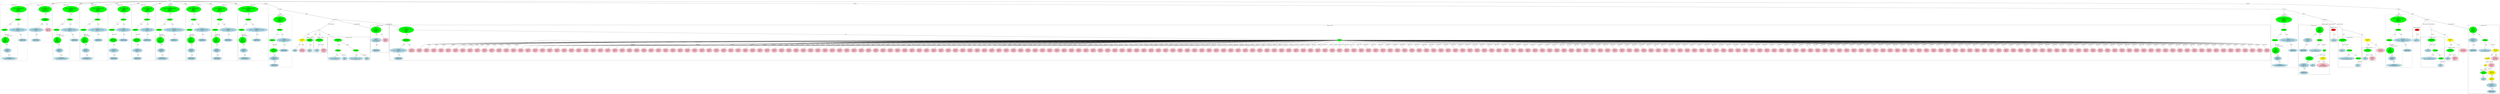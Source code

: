 strict graph "" {
	graph [bb="0,0,37808,1722.6"];
	node [label="\N"];
	subgraph cluster89 {
		graph [bb="5529,763.51,5807,1266.8",
			label="bitcnt_4.c:34:16",
			lheight=0.21,
			lp="5668,1255.3",
			lwidth=1.24
		];
		91	[fillcolor=lightblue,
			height=0.74639,
			label="IdentifierType
names: ['int']",
			pos="5613,798.38",
			style="filled,dashed",
			width=1.8463];
		90	[fillcolor=lightblue,
			height=1.041,
			label="TypeDecl
declname: i
quals: ['volatile']",
			pos="5613,987.76",
			style=filled,
			width=2.1017];
		90 -- 91	[label=type,
			lp="5625,903.57",
			pos="5613,950.18 5613,913.44 5613,857.74 5613,825.32"];
		89	[fillcolor=green,
			height=1.6303,
			label="Decl
name: i
quals: ['volatile']
storage: []
funcspec: []",
			pos="5613,1177.1",
			style=filled,
			width=2.1017];
		89 -- 90	[label=type,
			lp="5625,1092.9",
			pos="5613,1118.4 5613,1088.1 5613,1051.8 5613,1025.4"];
		92	[fillcolor=pink,
			height=1.041,
			label="Constant
type: int
value: 0",
			pos="5753,987.76",
			style=filled,
			width=1.2767];
		89 -- 92	[label=init,
			lp="5701.5,1092.9",
			pos="5656.3,1128.9 5670.2,1113 5685.2,1094.9 5698,1077.4 5711,1059.8 5724,1039 5734.1,1022"];
	}
	subgraph cluster58 {
		graph [bb="2814,608.34,3210,1645.6",
			label="bitops.h:47:5",
			lheight=0.21,
			lp="3012,1634.1",
			lwidth=1.00,
			style=dashed
		];
		subgraph cluster61 {
			graph [bb="2822,616.34,3062,1077.4",
				label="bitops.h:47:41",
				lheight=0.21,
				lp="2942,1065.9",
				lwidth=1.10,
				style=dashed
			];
			63	[fillcolor=lightblue,
				height=0.74639,
				label="IdentifierType
names: ['unsigned', 'long']",
				pos="2942,651.21",
				style="filled,dashed",
				width=3.1034];
			62	[fillcolor=lightblue,
				height=1.041,
				label="TypeDecl
declname: x
quals: []",
				pos="2915,798.38",
				style="filled,dashed",
				width=1.6303];
			62 -- 63	[label=type,
				lp="2944,714.19",
				pos="2921.7,761.12 2926.5,735.42 2932.8,701.54 2937.1,678.43"];
			61	[fillcolor=green,
				height=1.6303,
				label="Decl
name: x
quals: []
storage: []
funcspec: []",
				pos="2888,987.76",
				style="filled,dashed",
				width=1.591];
			61 -- 62	[label=type,
				lp="2913,903.57",
				pos="2896.2,929.52 2900.6,899.06 2905.9,862.51 2909.7,835.91"];
		}
		60	[fillcolor=green,
			height=0.5,
			label=ParamList,
			pos="2873,1177.1",
			style="filled,dashed",
			width=1.3179];
		60 -- 61	[label="params[0]",
			lp="2909,1092.9",
			pos="2874.4,1158.8 2876.4,1133.6 2880.3,1085.3 2883.4,1046.7"];
		59	[fillcolor=green,
			height=0.5,
			label=FuncDecl,
			pos="2938,1366.5",
			style="filled,dashed",
			width=1.2457];
		59 -- 60	[label=args,
			lp="2923.5,1282.3",
			pos="2932.1,1348.6 2919.8,1313 2891.3,1230.9 2878.9,1195.2"];
		64	[fillcolor=lightblue,
			height=1.041,
			label="TypeDecl
declname: bitcount_ntbl_bitcnt
quals: []",
			pos="3070,1177.1",
			style="filled,dashed",
			width=3.6534];
		59 -- 64	[label=type,
			lp="3013,1282.3",
			pos="2949.7,1348.9 2970.9,1318.8 3016.1,1254.7 3044.6,1214.1"];
		65	[fillcolor=lightblue,
			height=0.74639,
			label="IdentifierType
names: ['int']",
			pos="3136,987.76",
			style="filled,dashed",
			width=1.8463];
		64 -- 65	[label=type,
			lp="3114,1092.9",
			pos="3082.9,1139.6 3095.9,1102.7 3115.6,1046.8 3127,1014.4"];
		58	[fillcolor=green,
			height=1.6303,
			label="Decl
name: bitcount_ntbl_bitcnt
quals: []
storage: []
funcspec: []",
			pos="2938,1555.9",
			style="filled,dashed",
			width=3.2213];
		58 -- 59	[label=type,
			lp="2950,1471.7",
			pos="2938,1497.1 2938,1458.4 2938,1410.1 2938,1384.8"];
	}
	subgraph cluster93 {
		graph [bb="5815,616.34,34362,1266.8",
			label="bitcnt_4.c:35:8",
			lheight=0.21,
			lp="20088,1255.3",
			lwidth=1.14
		];
		96	[fillcolor=lightblue,
			height=0.74639,
			label="IdentifierType
names: ['char']",
			pos="5947,651.21",
			style="filled,dashed",
			width=1.8856];
		95	[fillcolor=lightblue,
			height=1.041,
			label="TypeDecl
declname: bitcount_bits_tmp
quals: []",
			pos="5947,798.38",
			style=filled,
			width=3.457];
		95 -- 96	[label=type,
			lp="5959,714.19",
			pos="5947,760.75 5947,735.04 5947,701.3 5947,678.3"];
		94	[fillcolor=green,
			height=0.74639,
			label="ArrayDecl
dim_quals: []",
			pos="6068,987.76",
			style=filled,
			width=1.7678];
		94 -- 95	[label=type,
			lp="6031,903.57",
			pos="6051.7,961.49 6030.7,929.02 5994.2,872.45 5970.3,835.46"];
		97	[fillcolor=pink,
			height=1.041,
			label="Constant
type: int
value: 256",
			pos="6142,798.38",
			style=filled,
			width=1.4535];
		94 -- 97	[label=dim,
			lp="6114,903.57",
			pos="6078.1,961.1 6091.1,928.32 6113.5,871.44 6128.1,834.62"];
		93	[fillcolor=green,
			height=1.6303,
			label="Decl
name: bitcount_bits_tmp
quals: []
storage: []
funcspec: []",
			pos="6068,1177.1",
			style=filled,
			width=3.0052];
		93 -- 94	[label=type,
			lp="6080,1092.9",
			pos="6068,1118.4 6068,1083.8 6068,1041.4 6068,1014.8"];
		98	[fillcolor=green,
			height=0.5,
			label=InitList,
			pos="20228,987.76",
			style=filled,
			width=1.011];
		93 -- 98	[label=init,
			lp="12734,1092.9",
			pos="6176.1,1174.7 7443.6,1157.9 19446,999.11 20192,989.24"];
		99	[fillcolor=pink,
			height=1.041,
			label="Constant
type: int
value: 0",
			pos="6258,798.38",
			style=filled,
			width=1.2767];
		98 -- 99	[label="exprs[0]",
			lp="6408,903.57",
			pos="20191,986.71 19422,985.78 6753.2,969.49 6385,911.07 6351.8,905.8 6339.5,908.73 6313,888.07 6295.1,874.14 6281.6,852.67 6272.4,834.34"];
		100	[fillcolor=pink,
			height=1.041,
			label="Constant
type: int
value: 1",
			pos="6368,798.38",
			style=filled,
			width=1.2767];
		98 -- 100	[label="exprs[1]",
			lp="6518,903.57",
			pos="20191,986.71 19425,985.74 6860.3,969.02 6495,911.07 6461.8,905.8 6449.5,908.73 6423,888.07 6405.1,874.14 6391.6,852.67 6382.4,834.34"];
		101	[fillcolor=pink,
			height=1.041,
			label="Constant
type: int
value: 1",
			pos="6478,798.38",
			style=filled,
			width=1.2767];
		98 -- 101	[label="exprs[2]",
			lp="6629,903.57",
			pos="20191,986.71 19428,985.67 6968.4,967.83 6606,911.07 6572.4,905.8 6559.9,908.94 6533,888.07 6515.1,874.17 6501.6,852.7 6492.4,834.37"];
		102	[fillcolor=pink,
			height=1.041,
			label="Constant
type: int
value: 2",
			pos="6588,798.38",
			style=filled,
			width=1.2767];
		98 -- 102	[label="exprs[3]",
			lp="6743,903.57",
			pos="20191,986.7 19432,985.47 7079.7,964.67 6720,911.07 6684.7,905.8 6671.4,909.77 6643,888.07 6625,874.31 6611.5,852.84 6602.3,834.47"];
		103	[fillcolor=pink,
			height=1.041,
			label="Constant
type: int
value: 1",
			pos="6698,798.38",
			style=filled,
			width=1.2767];
		98 -- 103	[label="exprs[4]",
			lp="6848,903.57",
			pos="20191,986.71 19435,985.65 7181.4,967.63 6825,911.07 6808.4,908.43 6766.2,898.4 6753,888.07 6735.1,874.14 6721.6,852.67 6712.4,834.34"];
		104	[fillcolor=pink,
			height=1.041,
			label="Constant
type: int
value: 2",
			pos="6808,798.38",
			style=filled,
			width=1.2767];
		98 -- 104	[label="exprs[5]",
			lp="6958,903.57",
			pos="20191,986.7 19438,985.61 7288.4,967.17 6935,911.07 6901.8,905.8 6889.5,908.73 6863,888.07 6845.1,874.14 6831.6,852.67 6822.4,834.34"];
		105	[fillcolor=pink,
			height=1.041,
			label="Constant
type: int
value: 2",
			pos="6918,798.38",
			style=filled,
			width=1.2767];
		98 -- 105	[label="exprs[6]",
			lp="7068,903.57",
			pos="20191,986.7 19442,985.58 7395.4,966.71 7045,911.07 7011.8,905.8 6999.5,908.73 6973,888.07 6955.1,874.14 6941.6,852.67 6932.4,834.34"];
		106	[fillcolor=pink,
			height=1.041,
			label="Constant
type: int
value: 3",
			pos="7028,798.38",
			style=filled,
			width=1.2767];
		98 -- 106	[label="exprs[7]",
			lp="7179,903.57",
			pos="20192,986.7 19445,985.5 7503.5,965.55 7156,911.07 7122.4,905.8 7109.9,908.94 7083,888.07 7065.1,874.17 7051.6,852.7 7042.4,834.37"];
		107	[fillcolor=pink,
			height=1.041,
			label="Constant
type: int
value: 1",
			pos="7138,798.38",
			style=filled,
			width=1.2767];
		98 -- 107	[label="exprs[8]",
			lp="7299,903.57",
			pos="20192,986.68 19450,985.09 7621.2,959.04 7276,911.07 7238.1,905.8 7223.6,911.02 7193,888.07 7174.7,874.38 7161.1,852.68 7152,834.17"];
		108	[fillcolor=pink,
			height=1.041,
			label="Constant
type: int
value: 2",
			pos="7248,798.38",
			style=filled,
			width=1.2767];
		98 -- 108	[label="exprs[9]",
			lp="9225,903.57",
			pos="20192,986.58 19680,984.1 13882,955.47 9202,911.07 8780,907.06 7670.5,1095.5 7303,888.07 7282.6,876.58 7268.8,854.15 7260.2,834.72"];
		109	[fillcolor=pink,
			height=1.041,
			label="Constant
type: int
value: 2",
			pos="7358,798.38",
			style=filled,
			width=1.2767];
		98 -- 109	[label="exprs[10]",
			lp="10294,903.57",
			pos="20191,986.58 19706,984.22 14485,958.22 10268,911.07 9816.4,906.02 9703.6,900.38 9252,896.07 9239.2,895.94 7424.1,894.3 7413,888.07 \
7392.6,876.66 7378.8,854.23 7370.1,834.78"];
		110	[fillcolor=pink,
			height=1.041,
			label="Constant
type: int
value: 3",
			pos="7468,798.38",
			style=filled,
			width=1.2767];
		98 -- 110	[label="exprs[11]",
			lp="10867,903.57",
			pos="20191,986.76 19721,986.73 14809,984.61 10841,911.07 10611,906.81 10554,899.73 10324,896.07 10305,895.76 7540,897.55 7523,888.07 \
7502.6,876.67 7488.8,854.24 7480.1,834.79"];
		111	[fillcolor=pink,
			height=1.041,
			label="Constant
type: int
value: 2",
			pos="7578,798.38",
			style=filled,
			width=1.2767];
		98 -- 111	[label="exprs[12]",
			lp="11191,903.57",
			pos="20192,986.7 19645,985.74 13093,973.05 11165,911.07 11046,907.23 11016,899.55 10897,896.07 10886,895.74 7642.9,893.59 7633,888.07 \
7612.6,876.68 7598.8,854.24 7590.1,834.79"];
		112	[fillcolor=pink,
			height=1.041,
			label="Constant
type: int
value: 3",
			pos="7688,798.38",
			style=filled,
			width=1.2767];
		98 -- 112	[label="exprs[13]",
			lp="11391,903.57",
			pos="20191,986.66 19612,985.08 12309,964.15 11365,911.07 11301,907.45 11285,899.48 11221,896.07 11209,895.43 7753.5,893.95 7743,888.07 \
7722.6,876.68 7708.8,854.25 7700.1,834.79"];
		113	[fillcolor=pink,
			height=1.041,
			label="Constant
type: int
value: 3",
			pos="7798,798.38",
			style=filled,
			width=1.2767];
		98 -- 113	[label="exprs[14]",
			lp="11528,903.57",
			pos="20192,986.62 19600,984.46 11966,955.68 11502,911.07 11466,907.56 11457,899.45 11421,896.07 11396,893.77 7874.6,900.14 7853,888.07 \
7832.6,876.68 7818.8,854.25 7810.1,834.79"];
		114	[fillcolor=pink,
			height=1.041,
			label="Constant
type: int
value: 4",
			pos="7908,798.38",
			style=filled,
			width=1.2767];
		98 -- 114	[label="exprs[15]",
			lp="11634,903.57",
			pos="20192,986.73 19603,986.34 12063,979.89 11608,911.07 11585,907.6 11581,899.46 11558,896.07 11533,892.41 7984.8,900.23 7963,888.07 \
7942.6,876.68 7928.8,854.25 7920.1,834.79"];
		115	[fillcolor=pink,
			height=1.041,
			label="Constant
type: int
value: 1",
			pos="8018,798.38",
			style=filled,
			width=1.2767];
		98 -- 115	[label="exprs[16]",
			lp="11725,903.57",
			pos="20191,986.63 19596,984.63 11922,957.84 11699,911.07 11682,907.59 11681,899.49 11664,896.07 11640,891.03 8094.8,900.22 8073,888.07 \
8052.6,876.68 8038.8,854.25 8030.1,834.79"];
		116	[fillcolor=pink,
			height=1.041,
			label="Constant
type: int
value: 2",
			pos="8128,798.38",
			style=filled,
			width=1.2767];
		98 -- 116	[label="exprs[17]",
			lp="11808,903.57",
			pos="20191,986.68 19598,985.45 12000,968.6 11782,911.07 11769,907.56 11768,899.52 11755,896.07 11731,889.82 8204.7,900.15 8183,888.07 \
8162.6,876.68 8148.8,854.25 8140.1,834.79"];
		117	[fillcolor=pink,
			height=1.041,
			label="Constant
type: int
value: 2",
			pos="8238,798.38",
			style=filled,
			width=1.2767];
		98 -- 117	[label="exprs[18]",
			lp="11886,903.57",
			pos="20191,986.72 19600,986.17 12073,977.86 11860,911.07 11849,907.53 11849,899.57 11838,896.07 11814,888.78 8314.5,900.06 8293,888.07 \
8272.6,876.68 8258.8,854.25 8250.1,834.79"];
		118	[fillcolor=pink,
			height=1.041,
			label="Constant
type: int
value: 3",
			pos="8348,798.38",
			style=filled,
			width=1.2767];
		98 -- 118	[label="exprs[19]",
			lp="11962,903.57",
			pos="20192,986.74 19605,986.5 12146,982 11936,911.07 11925,907.5 11927,899.59 11916,896.07 11893,888.33 8424.3,899.95 8403,888.07 8382.6,\
876.68 8368.8,854.25 8360.1,834.79"];
		119	[fillcolor=pink,
			height=1.041,
			label="Constant
type: int
value: 2",
			pos="8458,798.38",
			style=filled,
			width=1.2767];
		98 -- 119	[label="exprs[20]",
			lp="12037,903.57",
			pos="20191,986.75 19607,986.65 12218,983.92 12011,911.07 12001,907.49 12002,899.61 11992,896.07 11969,888.12 8534.1,899.84 8513,888.07 \
8492.6,876.68 8478.8,854.25 8470.1,834.79"];
		120	[fillcolor=pink,
			height=1.041,
			label="Constant
type: int
value: 3",
			pos="8568,798.38",
			style=filled,
			width=1.2767];
		98 -- 120	[label="exprs[21]",
			lp="12112,903.57",
			pos="20191,986.75 19609,986.6 12291,983.24 12086,911.07 12076,907.49 12077,899.61 12067,896.07 12044,888.2 8643.9,899.72 8623,888.07 \
8602.6,876.68 8588.8,854.25 8580.1,834.79"];
		121	[fillcolor=pink,
			height=1.041,
			label="Constant
type: int
value: 3",
			pos="8678,798.38",
			style=filled,
			width=1.2767];
		98 -- 121	[label="exprs[22]",
			lp="12187,903.57",
			pos="20192,986.75 19615,986.54 12364,982.59 12161,911.07 12151,907.49 12152,899.61 12142,896.07 12120,888.28 8753.7,899.6 8733,888.07 \
8712.6,876.68 8698.8,854.25 8690.1,834.79"];
		122	[fillcolor=pink,
			height=1.041,
			label="Constant
type: int
value: 4",
			pos="8788,798.38",
			style=filled,
			width=1.2767];
		98 -- 122	[label="exprs[23]",
			lp="12262,903.57",
			pos="20192,986.74 19617,986.49 12437,981.91 12236,911.07 12226,907.49 12227,899.61 12217,896.07 12195,888.36 8863.5,899.49 8843,888.07 \
8822.6,876.68 8808.8,854.25 8800.1,834.79"];
		123	[fillcolor=pink,
			height=1.041,
			label="Constant
type: int
value: 2",
			pos="8898,798.38",
			style=filled,
			width=1.2767];
		98 -- 123	[label="exprs[24]",
			lp="12337,903.57",
			pos="20191,986.74 19619,986.43 12510,981.24 12311,911.07 12301,907.49 12302,899.61 12292,896.07 12270,888.44 8973.2,899.37 8953,888.07 \
8932.6,876.68 8918.8,854.25 8910.1,834.79"];
		124	[fillcolor=pink,
			height=1.041,
			label="Constant
type: int
value: 3",
			pos="9008,798.38",
			style=filled,
			width=1.2767];
		98 -- 124	[label="exprs[25]",
			lp="12412,903.57",
			pos="20191,986.74 19621,986.38 12583,980.57 12386,911.07 12376,907.49 12377,899.61 12367,896.07 12345,888.52 9083,899.25 9063,888.07 \
9042.6,876.68 9028.8,854.24 9020.1,834.79"];
		125	[fillcolor=pink,
			height=1.041,
			label="Constant
type: int
value: 3",
			pos="9118,798.38",
			style=filled,
			width=1.2767];
		98 -- 125	[label="exprs[26]",
			lp="12487,903.57",
			pos="20191,986.73 19623,986.32 12656,979.89 12461,911.07 12451,907.49 12452,899.61 12442,896.07 12421,888.6 9192.8,899.13 9173,888.07 \
9152.6,876.68 9138.8,854.24 9130.1,834.79"];
		126	[fillcolor=pink,
			height=1.041,
			label="Constant
type: int
value: 4",
			pos="9228,798.38",
			style=filled,
			width=1.2767];
		98 -- 126	[label="exprs[27]",
			lp="12562,903.57",
			pos="20192,986.73 19629,986.27 12729,979.24 12536,911.07 12526,907.49 12527,899.61 12517,896.07 12496,888.67 9302.6,899.01 9283,888.07 \
9262.6,876.68 9248.8,854.24 9240.1,834.79"];
		127	[fillcolor=pink,
			height=1.041,
			label="Constant
type: int
value: 3",
			pos="9338,798.38",
			style=filled,
			width=1.2767];
		98 -- 127	[label="exprs[28]",
			lp="12637,903.57",
			pos="20192,986.73 19632,986.21 12802,978.57 12611,911.07 12601,907.49 12602,899.61 12592,896.07 12571,888.75 9412.4,898.89 9393,888.07 \
9372.6,876.68 9358.8,854.24 9350.1,834.79"];
		128	[fillcolor=pink,
			height=1.041,
			label="Constant
type: int
value: 4",
			pos="9448,798.38",
			style=filled,
			width=1.2767];
		98 -- 128	[label="exprs[29]",
			lp="12712,903.57",
			pos="20192,986.72 19634,986.15 12875,977.89 12686,911.07 12676,907.49 12677,899.61 12667,896.07 12646,888.83 9522.2,898.78 9503,888.07 \
9482.6,876.67 9468.8,854.24 9460.1,834.79"];
		129	[fillcolor=pink,
			height=1.041,
			label="Constant
type: int
value: 4",
			pos="9558,798.38",
			style=filled,
			width=1.2767];
		98 -- 129	[label="exprs[30]",
			lp="12787,903.57",
			pos="20191,986.72 19637,986.1 12948,977.22 12761,911.07 12751,907.49 12752,899.61 12742,896.07 12721,888.91 9632,898.66 9613,888.07 9592.6,\
876.67 9578.8,854.24 9570.1,834.79"];
		130	[fillcolor=pink,
			height=1.041,
			label="Constant
type: int
value: 5",
			pos="9668,798.38",
			style=filled,
			width=1.2767];
		98 -- 130	[label="exprs[31]",
			lp="12862,903.57",
			pos="20191,986.71 19639,986.04 13022,976.55 12836,911.07 12826,907.49 12827,899.61 12817,896.07 12797,888.99 9741.8,898.54 9723,888.07 \
9702.6,876.67 9688.8,854.24 9680.1,834.79"];
		131	[fillcolor=pink,
			height=1.041,
			label="Constant
type: int
value: 1",
			pos="9778,798.38",
			style=filled,
			width=1.2767];
		98 -- 131	[label="exprs[32]",
			lp="12937,903.57",
			pos="20191,986.71 19642,985.98 13095,975.88 12911,911.07 12901,907.49 12902,899.61 12892,896.07 12872,889.07 9851.5,898.42 9833,888.07 \
9812.6,876.67 9798.8,854.24 9790.1,834.79"];
		132	[fillcolor=pink,
			height=1.041,
			label="Constant
type: int
value: 2",
			pos="9888,798.38",
			style=filled,
			width=1.2767];
		98 -- 132	[label="exprs[33]",
			lp="13012,903.57",
			pos="20191,986.71 19645,985.92 13168,975.21 12986,911.07 12976,907.49 12977,899.61 12967,896.07 12947,889.15 9961.3,898.3 9943,888.07 \
9922.6,876.67 9908.8,854.24 9900.1,834.79"];
		133	[fillcolor=pink,
			height=1.041,
			label="Constant
type: int
value: 2",
			pos="9998,798.38",
			style=filled,
			width=1.2767];
		98 -- 133	[label="exprs[34]",
			lp="13087,903.57",
			pos="20191,986.7 19647,985.86 13241,974.54 13061,911.07 13051,907.48 13052,899.61 13042,896.07 13022,889.23 10071,898.19 10053,888.07 \
10033,876.67 10019,854.24 10010,834.79"];
		134	[fillcolor=pink,
			height=1.041,
			label="Constant
type: int
value: 3",
			pos="10108,798.38",
			style=filled,
			width=1.2767];
		98 -- 134	[label="exprs[35]",
			lp="13162,903.57",
			pos="20192,986.7 19653,985.8 13314,973.88 13136,911.07 13126,907.48 13127,899.61 13117,896.07 13078,882.56 10199,908.07 10163,888.07 \
10143,876.67 10129,854.24 10120,834.79"];
		135	[fillcolor=pink,
			height=1.041,
			label="Constant
type: int
value: 2",
			pos="10218,798.38",
			style=filled,
			width=1.2767];
		98 -- 135	[label="exprs[36]",
			lp="13237,903.57",
			pos="20192,986.69 19656,985.74 13387,973.21 13211,911.07 13201,907.48 13202,899.61 13192,896.07 13154,882.72 10308,907.83 10273,888.07 \
10253,876.67 10239,854.24 10230,834.79"];
		136	[fillcolor=pink,
			height=1.041,
			label="Constant
type: int
value: 3",
			pos="10328,798.38",
			style=filled,
			width=1.2767];
		98 -- 136	[label="exprs[37]",
			lp="13312,903.57",
			pos="20192,986.69 19659,985.67 13460,972.54 13286,911.07 13276,907.48 13277,899.61 13267,896.07 13229,882.88 10418,907.59 10383,888.07 \
10363,876.67 10349,854.24 10340,834.79"];
		137	[fillcolor=pink,
			height=1.041,
			label="Constant
type: int
value: 3",
			pos="10438,798.38",
			style=filled,
			width=1.2767];
		98 -- 137	[label="exprs[38]",
			lp="13387,903.57",
			pos="20192,986.69 19662,985.61 13533,971.87 13361,911.07 13351,907.48 13352,899.61 13342,896.07 13305,883.04 10528,907.36 10493,888.07 \
10473,876.67 10459,854.24 10450,834.79"];
		138	[fillcolor=pink,
			height=1.041,
			label="Constant
type: int
value: 4",
			pos="10548,798.38",
			style=filled,
			width=1.2767];
		98 -- 138	[label="exprs[39]",
			lp="13462,903.57",
			pos="20192,986.68 19665,985.55 13606,971.21 13436,911.07 13426,907.48 13427,899.61 13417,896.07 13380,883.2 10637,907.12 10603,888.07 \
10583,876.67 10569,854.24 10560,834.79"];
		139	[fillcolor=pink,
			height=1.041,
			label="Constant
type: int
value: 2",
			pos="10658,798.38",
			style=filled,
			width=1.2767];
		98 -- 139	[label="exprs[40]",
			lp="13537,903.57",
			pos="20192,986.68 19668,985.48 13679,970.54 13511,911.07 13501,907.48 13502,899.61 13492,896.07 13456,883.36 10747,906.89 10713,888.07 \
10693,876.67 10679,854.24 10670,834.79"];
		140	[fillcolor=pink,
			height=1.041,
			label="Constant
type: int
value: 3",
			pos="10768,798.38",
			style=filled,
			width=1.2767];
		98 -- 140	[label="exprs[41]",
			lp="13612,903.57",
			pos="20192,986.67 19672,985.42 13752,969.87 13586,911.07 13576,907.48 13577,899.61 13567,896.07 13531,883.52 10856,906.65 10823,888.07 \
10803,876.67 10789,854.24 10780,834.79"];
		141	[fillcolor=pink,
			height=1.041,
			label="Constant
type: int
value: 3",
			pos="10878,798.38",
			style=filled,
			width=1.2767];
		98 -- 141	[label="exprs[42]",
			lp="13687,903.57",
			pos="20192,986.67 19675,985.35 13825,969.2 13661,911.07 13651,907.48 13652,899.61 13642,896.07 13606,883.67 10966,906.41 10933,888.07 \
10913,876.67 10899,854.24 10890,834.79"];
		142	[fillcolor=pink,
			height=1.041,
			label="Constant
type: int
value: 4",
			pos="10988,798.38",
			style=filled,
			width=1.2767];
		98 -- 142	[label="exprs[43]",
			lp="13762,903.57",
			pos="20192,986.66 19678,985.29 13898,968.53 13736,911.07 13726,907.48 13727,899.61 13717,896.07 13682,883.83 11075,906.18 11043,888.07 \
11023,876.67 11009,854.24 11000,834.79"];
		143	[fillcolor=pink,
			height=1.041,
			label="Constant
type: int
value: 3",
			pos="11098,798.38",
			style=filled,
			width=1.2767];
		98 -- 143	[label="exprs[44]",
			lp="13837,903.57",
			pos="20191,986.66 19679,985.21 13972,967.85 13811,911.07 13801,907.48 13802,899.61 13792,896.07 13757,883.99 11185,905.94 11153,888.07 \
11133,876.67 11119,854.24 11110,834.79"];
		144	[fillcolor=pink,
			height=1.041,
			label="Constant
type: int
value: 4",
			pos="11208,798.38",
			style=filled,
			width=1.2767];
		98 -- 144	[label="exprs[45]",
			lp="13912,903.57",
			pos="20191,986.65 19682,985.14 14045,967.18 13886,911.07 13876,907.48 13877,899.61 13867,896.07 13833,884.15 11295,905.7 11263,888.07 \
11243,876.67 11229,854.24 11220,834.79"];
		145	[fillcolor=pink,
			height=1.041,
			label="Constant
type: int
value: 4",
			pos="11318,798.38",
			style=filled,
			width=1.2767];
		98 -- 145	[label="exprs[46]",
			lp="13987,903.57",
			pos="20191,986.65 19686,985.07 14118,966.52 13961,911.07 13951,907.48 13952,899.61 13942,896.07 13908,884.31 11404,905.47 11373,888.07 \
11353,876.67 11339,854.24 11330,834.79"];
		146	[fillcolor=pink,
			height=1.041,
			label="Constant
type: int
value: 5",
			pos="11428,798.38",
			style=filled,
			width=1.2767];
		98 -- 146	[label="exprs[47]",
			lp="14062,903.57",
			pos="20191,986.64 19690,985.01 14191,965.85 14036,911.07 14026,907.48 14027,899.61 14017,896.07 13984,884.47 11514,905.23 11483,888.07 \
11463,876.67 11449,854.24 11440,834.79"];
		147	[fillcolor=pink,
			height=1.041,
			label="Constant
type: int
value: 2",
			pos="11538,798.38",
			style=filled,
			width=1.2767];
		98 -- 147	[label="exprs[48]",
			lp="14137,903.57",
			pos="20191,986.63 19693,984.94 14264,965.19 14111,911.07 14101,907.48 14102,899.61 14092,896.07 14059,884.63 11623,904.99 11593,888.07 \
11573,876.67 11559,854.24 11550,834.79"];
		148	[fillcolor=pink,
			height=1.041,
			label="Constant
type: int
value: 3",
			pos="11648,798.38",
			style=filled,
			width=1.2767];
		98 -- 148	[label="exprs[49]",
			lp="14212,903.57",
			pos="20192,986.63 19697,984.87 14337,964.52 14186,911.07 14176,907.47 14177,899.61 14167,896.07 14135,884.79 11733,904.76 11703,888.07 \
11683,876.67 11669,854.24 11660,834.79"];
		149	[fillcolor=pink,
			height=1.041,
			label="Constant
type: int
value: 3",
			pos="11758,798.38",
			style=filled,
			width=1.2767];
		98 -- 149	[label="exprs[50]",
			lp="14287,903.57",
			pos="20192,986.62 19701,984.79 14410,963.85 14261,911.07 14251,907.47 14252,899.61 14242,896.07 14210,884.95 11842,904.52 11813,888.07 \
11793,876.67 11779,854.24 11770,834.79"];
		150	[fillcolor=pink,
			height=1.041,
			label="Constant
type: int
value: 4",
			pos="11868,798.38",
			style=filled,
			width=1.2767];
		98 -- 150	[label="exprs[51]",
			lp="14362,903.57",
			pos="20191,986.62 19702,984.71 14483,963.18 14336,911.07 14326,907.47 14327,899.61 14317,896.07 14286,885.11 11952,904.28 11923,888.07 \
11903,876.67 11889,854.24 11880,834.79"];
		151	[fillcolor=pink,
			height=1.041,
			label="Constant
type: int
value: 3",
			pos="11978,798.38",
			style=filled,
			width=1.2767];
		98 -- 151	[label="exprs[52]",
			lp="14437,903.57",
			pos="20191,986.61 19706,984.64 14556,962.51 14411,911.07 14401,907.47 14402,899.61 14392,896.07 14361,885.27 12062,904.05 12033,888.07 \
12013,876.67 11999,854.23 11990,834.78"];
		152	[fillcolor=pink,
			height=1.041,
			label="Constant
type: int
value: 4",
			pos="12088,798.38",
			style=filled,
			width=1.2767];
		98 -- 152	[label="exprs[53]",
			lp="14512,903.57",
			pos="20192,986.6 19711,984.57 14629,961.85 14486,911.07 14476,907.47 14477,899.61 14467,896.07 14437,885.43 12171,903.81 12143,888.07 \
12123,876.67 12109,854.23 12100,834.78"];
		153	[fillcolor=pink,
			height=1.041,
			label="Constant
type: int
value: 4",
			pos="12198,798.38",
			style=filled,
			width=1.2767];
		98 -- 153	[label="exprs[54]",
			lp="14587,903.57",
			pos="20192,986.6 19715,984.49 14702,961.18 14561,911.07 14551,907.47 14552,899.61 14542,896.07 14512,885.59 12281,903.58 12253,888.07 \
12233,876.67 12219,854.23 12210,834.78"];
		154	[fillcolor=pink,
			height=1.041,
			label="Constant
type: int
value: 5",
			pos="12308,798.38",
			style=filled,
			width=1.2767];
		98 -- 154	[label="exprs[55]",
			lp="14662,903.57",
			pos="20191,986.59 19716,984.41 14775,960.51 14636,911.07 14626,907.47 14627,899.61 14617,896.07 14587,885.75 12390,903.34 12363,888.07 \
12343,876.66 12329,854.23 12320,834.78"];
		155	[fillcolor=pink,
			height=1.041,
			label="Constant
type: int
value: 3",
			pos="12418,798.38",
			style=filled,
			width=1.2767];
		98 -- 155	[label="exprs[56]",
			lp="14737,903.57",
			pos="20192,986.58 19721,984.33 14848,959.85 14711,911.07 14701,907.47 14702,899.61 14692,896.07 14663,885.91 12500,903.1 12473,888.07 \
12453,876.66 12439,854.23 12430,834.78"];
		156	[fillcolor=pink,
			height=1.041,
			label="Constant
type: int
value: 4",
			pos="12528,798.38",
			style=filled,
			width=1.2767];
		98 -- 156	[label="exprs[57]",
			lp="14812,903.57",
			pos="20192,986.58 19725,984.26 14922,959.18 14786,911.07 14776,907.47 14777,899.61 14767,896.07 14738,886.07 12609,902.87 12583,888.07 \
12563,876.66 12549,854.23 12540,834.78"];
		157	[fillcolor=pink,
			height=1.041,
			label="Constant
type: int
value: 4",
			pos="12638,798.38",
			style=filled,
			width=1.2767];
		98 -- 157	[label="exprs[58]",
			lp="14887,903.57",
			pos="20191,986.57 19727,984.17 14995,958.51 14861,911.07 14851,907.47 14852,899.61 14842,896.07 14814,886.23 12719,902.63 12693,888.07 \
12673,876.66 12659,854.23 12650,834.78"];
		158	[fillcolor=pink,
			height=1.041,
			label="Constant
type: int
value: 5",
			pos="12748,798.38",
			style=filled,
			width=1.2767];
		98 -- 158	[label="exprs[59]",
			lp="14962,903.57",
			pos="20192,986.56 19732,984.09 15068,957.85 14936,911.07 14926,907.47 14927,899.61 14917,896.07 14889,886.38 12829,902.39 12803,888.07 \
12783,876.66 12769,854.23 12760,834.78"];
		159	[fillcolor=pink,
			height=1.041,
			label="Constant
type: int
value: 4",
			pos="12858,798.38",
			style=filled,
			width=1.2767];
		98 -- 159	[label="exprs[60]",
			lp="15037,903.57",
			pos="20191,986.56 19734,984 15141,957.17 15011,911.07 15001,907.46 15002,899.61 14992,896.07 14965,886.54 12938,902.16 12913,888.07 12893,\
876.66 12879,854.23 12870,834.78"];
		160	[fillcolor=pink,
			height=1.041,
			label="Constant
type: int
value: 5",
			pos="12968,798.38",
			style=filled,
			width=1.2767];
		98 -- 160	[label="exprs[61]",
			lp="15112,903.57",
			pos="20192,986.55 19739,983.92 15214,956.51 15086,911.07 15076,907.46 15077,899.62 15067,896.07 15040,886.7 13048,901.92 13023,888.07 \
13003,876.66 12989,854.23 12980,834.78"];
		161	[fillcolor=pink,
			height=1.041,
			label="Constant
type: int
value: 5",
			pos="13078,798.38",
			style=filled,
			width=1.2767];
		98 -- 161	[label="exprs[62]",
			lp="15187,903.57",
			pos="20191,986.54 19742,983.83 15287,955.84 15161,911.07 15151,907.46 15152,899.62 15142,896.07 15116,886.86 13157,901.68 13133,888.07 \
13113,876.66 13099,854.23 13090,834.78"];
		162	[fillcolor=pink,
			height=1.041,
			label="Constant
type: int
value: 6",
			pos="13188,798.38",
			style=filled,
			width=1.2767];
		98 -- 162	[label="exprs[63]",
			lp="15262,903.57",
			pos="20192,986.53 19746,983.74 15360,955.18 15236,911.07 15226,907.46 15227,899.62 15217,896.07 15191,887.02 13267,901.45 13243,888.07 \
13223,876.66 13209,854.23 13200,834.78"];
		163	[fillcolor=pink,
			height=1.041,
			label="Constant
type: int
value: 1",
			pos="13298,798.38",
			style=filled,
			width=1.2767];
		98 -- 163	[label="exprs[64]",
			lp="15337,903.57",
			pos="20192,986.52 19749,983.65 15433,954.51 15311,911.07 15301,907.46 15302,899.62 15292,896.07 15267,887.18 13377,901.21 13353,888.07 \
13333,876.66 13319,854.23 13310,834.78"];
		164	[fillcolor=pink,
			height=1.041,
			label="Constant
type: int
value: 2",
			pos="13408,798.38",
			style=filled,
			width=1.2767];
		98 -- 164	[label="exprs[65]",
			lp="15412,903.57",
			pos="20191,986.86 19758,987.99 15626,996.55 15386,911.07 15376,907.46 15377,899.62 15367,896.07 15342,887.34 13486,900.98 13463,888.07 \
13443,876.66 13429,854.23 13420,834.78"];
		165	[fillcolor=pink,
			height=1.041,
			label="Constant
type: int
value: 2",
			pos="13518,798.38",
			style=filled,
			width=1.2767];
		98 -- 165	[label="exprs[66]",
			lp="15487,903.57",
			pos="20192,986.85 19763,987.86 15697,995.23 15461,911.07 15451,907.46 15452,899.62 15442,896.07 15417,887.5 13596,900.74 13573,888.07 \
13553,876.66 13539,854.23 13530,834.78"];
		166	[fillcolor=pink,
			height=1.041,
			label="Constant
type: int
value: 3",
			pos="13628,798.38",
			style=filled,
			width=1.2767];
		98 -- 166	[label="exprs[67]",
			lp="15562,903.57",
			pos="20192,986.84 19767,987.73 15769,993.89 15536,911.07 15526,907.46 15527,899.62 15517,896.07 15493,887.66 13705,900.5 13683,888.07 \
13663,876.66 13649,854.23 13640,834.78"];
		167	[fillcolor=pink,
			height=1.041,
			label="Constant
type: int
value: 2",
			pos="13738,798.38",
			style=filled,
			width=1.2767];
		98 -- 167	[label="exprs[68]",
			lp="15637,903.57",
			pos="20191,986.83 19770,987.6 15840,992.56 15611,911.07 15601,907.45 15602,899.62 15592,896.07 15568,887.82 13815,900.27 13793,888.07 \
13773,876.66 13759,854.22 13750,834.78"];
		168	[fillcolor=pink,
			height=1.041,
			label="Constant
type: int
value: 3",
			pos="13848,798.38",
			style=filled,
			width=1.2767];
		98 -- 168	[label="exprs[69]",
			lp="15712,903.57",
			pos="20191,986.82 19773,987.46 15911,991.22 15686,911.07 15676,907.45 15677,899.62 15667,896.07 15644,887.98 13924,900.03 13903,888.07 \
13883,876.65 13869,854.22 13860,834.78"];
		169	[fillcolor=pink,
			height=1.041,
			label="Constant
type: int
value: 3",
			pos="13958,798.38",
			style=filled,
			width=1.2767];
		98 -- 169	[label="exprs[70]",
			lp="15787,903.57",
			pos="20191,986.81 19777,987.33 15982,989.89 15761,911.07 15751,907.45 15752,899.62 15742,896.07 15719,888.14 14034,899.79 14013,888.07 \
13993,876.65 13979,854.22 13970,834.78"];
		170	[fillcolor=pink,
			height=1.041,
			label="Constant
type: int
value: 4",
			pos="14068,798.38",
			style=filled,
			width=1.2767];
		98 -- 170	[label="exprs[71]",
			lp="15862,903.57",
			pos="20191,986.8 19781,987.19 16053,988.56 15836,911.07 15826,907.45 15827,899.62 15817,896.07 15795,888.3 14144,899.56 14123,888.07 \
14103,876.65 14089,854.22 14080,834.77"];
		171	[fillcolor=pink,
			height=1.041,
			label="Constant
type: int
value: 2",
			pos="14178,798.38",
			style=filled,
			width=1.2767];
		98 -- 171	[label="exprs[72]",
			lp="15937,903.57",
			pos="20191,986.79 19785,987.04 16124,987.23 15911,911.07 15901,907.45 15902,899.62 15892,896.07 15870,888.46 14253,899.32 14233,888.07 \
14213,876.65 14199,854.22 14190,834.77"];
		172	[fillcolor=pink,
			height=1.041,
			label="Constant
type: int
value: 3",
			pos="14288,798.38",
			style=filled,
			width=1.2767];
		98 -- 172	[label="exprs[73]",
			lp="16012,903.57",
			pos="20191,986.78 19789,986.9 16196,985.9 15986,911.07 15976,907.45 15977,899.62 15967,896.07 15946,888.62 14363,899.08 14343,888.07 \
14323,876.65 14309,854.22 14300,834.77"];
		173	[fillcolor=pink,
			height=1.041,
			label="Constant
type: int
value: 3",
			pos="14398,798.38",
			style=filled,
			width=1.2767];
		98 -- 173	[label="exprs[74]",
			lp="16087,903.57",
			pos="20191,986.76 19793,986.75 16267,984.57 16061,911.07 16051,907.45 16052,899.62 16042,896.07 16021,888.78 14472,898.85 14453,888.07 \
14433,876.65 14419,854.22 14410,834.77"];
		174	[fillcolor=pink,
			height=1.041,
			label="Constant
type: int
value: 4",
			pos="14508,798.38",
			style=filled,
			width=1.2767];
		98 -- 174	[label="exprs[75]",
			lp="16162,903.57",
			pos="20191,986.75 19797,986.6 16338,983.25 16136,911.07 16126,907.44 16127,899.62 16117,896.07 16097,888.94 14582,898.61 14563,888.07 \
14543,876.65 14529,854.22 14520,834.77"];
		175	[fillcolor=pink,
			height=1.041,
			label="Constant
type: int
value: 3",
			pos="14618,798.38",
			style=filled,
			width=1.2767];
		98 -- 175	[label="exprs[76]",
			lp="16237,903.57",
			pos="20192,986.74 19801,986.45 16409,981.92 16211,911.07 16201,907.44 16202,899.62 16192,896.07 16172,889.1 14691,898.37 14673,888.07 \
14653,876.65 14639,854.22 14630,834.77"];
		176	[fillcolor=pink,
			height=1.041,
			label="Constant
type: int
value: 4",
			pos="14728,798.38",
			style=filled,
			width=1.2767];
		98 -- 176	[label="exprs[77]",
			lp="16312,903.57",
			pos="20192,986.72 19806,986.3 16480,980.6 16286,911.07 16276,907.44 16277,899.62 16267,896.07 16248,889.25 14801,898.14 14783,888.07 \
14763,876.65 14749,854.21 14740,834.77"];
		177	[fillcolor=pink,
			height=1.041,
			label="Constant
type: int
value: 4",
			pos="14838,798.38",
			style=filled,
			width=1.2767];
		98 -- 177	[label="exprs[78]",
			lp="16387,903.57",
			pos="20191,986.71 19809,986.14 16551,979.26 16361,911.07 16351,907.44 16352,899.62 16342,896.07 16304,882.76 14928,907.74 14893,888.07 \
14873,876.64 14859,854.21 14850,834.77"];
		178	[fillcolor=pink,
			height=1.041,
			label="Constant
type: int
value: 5",
			pos="14948,798.38",
			style=filled,
			width=1.2767];
		98 -- 178	[label="exprs[79]",
			lp="16462,903.57",
			pos="20192,986.69 19814,985.98 16623,977.94 16436,911.07 16426,907.44 16427,899.62 16417,896.07 16380,883.08 15037,907.26 15003,888.07 \
14983,876.64 14969,854.21 14960,834.77"];
		179	[fillcolor=pink,
			height=1.041,
			label="Constant
type: int
value: 2",
			pos="15058,798.38",
			style=filled,
			width=1.2767];
		98 -- 179	[label="exprs[80]",
			lp="16537,903.57",
			pos="20192,986.68 19819,985.81 16694,976.62 16511,911.07 16501,907.43 16502,899.62 16492,896.07 16456,883.4 15146,906.79 15113,888.07 \
15093,876.64 15079,854.21 15070,834.77"];
		180	[fillcolor=pink,
			height=1.041,
			label="Constant
type: int
value: 3",
			pos="15168,798.38",
			style=filled,
			width=1.2767];
		98 -- 180	[label="exprs[81]",
			lp="16612,903.57",
			pos="20192,986.66 19822,985.64 16765,975.28 16586,911.07 16576,907.43 16577,899.63 16567,896.07 16532,883.72 15256,906.32 15223,888.07 \
15203,876.64 15189,854.21 15180,834.77"];
		181	[fillcolor=pink,
			height=1.041,
			label="Constant
type: int
value: 3",
			pos="15278,798.38",
			style=filled,
			width=1.2767];
		98 -- 181	[label="exprs[82]",
			lp="16687,903.57",
			pos="20191,986.65 19826,985.47 16836,973.95 16661,911.07 16651,907.43 16652,899.63 16642,896.07 16608,884.04 15365,905.85 15333,888.07 \
15313,876.64 15299,854.21 15290,834.76"];
		182	[fillcolor=pink,
			height=1.041,
			label="Constant
type: int
value: 4",
			pos="15388,798.38",
			style=filled,
			width=1.2767];
		98 -- 182	[label="exprs[83]",
			lp="16762,903.57",
			pos="20192,986.63 19831,985.3 16907,972.64 16736,911.07 16726,907.43 16727,899.63 16717,896.07 16684,884.36 15474,905.37 15443,888.07 \
15423,876.64 15409,854.21 15400,834.76"];
		183	[fillcolor=pink,
			height=1.041,
			label="Constant
type: int
value: 3",
			pos="15498,798.38",
			style=filled,
			width=1.2767];
		98 -- 183	[label="exprs[84]",
			lp="16837,903.57",
			pos="20192,986.61 19835,985.12 16979,971.31 16811,911.07 16801,907.43 16802,899.63 16792,896.07 16760,884.67 15583,904.9 15553,888.07 \
15533,876.63 15519,854.2 15510,834.76"];
		184	[fillcolor=pink,
			height=1.041,
			label="Constant
type: int
value: 4",
			pos="15608,798.38",
			style=filled,
			width=1.2767];
		98 -- 184	[label="exprs[85]",
			lp="16912,903.57",
			pos="20192,986.59 19839,984.94 17050,969.98 16886,911.07 16876,907.42 16877,899.63 16867,896.07 16835,884.99 15692,904.43 15663,888.07 \
15643,876.63 15629,854.2 15620,834.76"];
		185	[fillcolor=pink,
			height=1.041,
			label="Constant
type: int
value: 4",
			pos="15718,798.38",
			style=filled,
			width=1.2767];
		98 -- 185	[label="exprs[86]",
			lp="16987,903.57",
			pos="20192,986.57 19844,984.75 17121,968.65 16961,911.07 16951,907.42 16952,899.63 16942,896.07 16911,885.31 15801,903.96 15773,888.07 \
15753,876.63 15739,854.2 15730,834.76"];
		186	[fillcolor=pink,
			height=1.041,
			label="Constant
type: int
value: 5",
			pos="15828,798.38",
			style=filled,
			width=1.2767];
		98 -- 186	[label="exprs[87]",
			lp="17062,903.57",
			pos="20192,986.55 19849,984.56 17192,967.33 17036,911.07 17026,907.42 17027,899.63 17017,896.07 16987,885.63 15910,903.48 15883,888.07 \
15863,876.63 15849,854.2 15840,834.76"];
		187	[fillcolor=pink,
			height=1.041,
			label="Constant
type: int
value: 3",
			pos="15938,798.38",
			style=filled,
			width=1.2767];
		98 -- 187	[label="exprs[88]",
			lp="17137,903.57",
			pos="20192,986.53 19853,984.37 17263,966.01 17111,911.07 17101,907.42 17102,899.63 17092,896.07 17063,885.95 16020,903.01 15993,888.07 \
15973,876.63 15959,854.2 15950,834.76"];
		188	[fillcolor=pink,
			height=1.041,
			label="Constant
type: int
value: 4",
			pos="16048,798.38",
			style=filled,
			width=1.2767];
		98 -- 188	[label="exprs[89]",
			lp="17212,903.57",
			pos="20192,986.51 19857,984.16 17334,964.68 17186,911.07 17176,907.41 17177,899.63 17167,896.07 17139,886.27 16129,902.54 16103,888.07 \
16083,876.62 16069,854.19 16060,834.75"];
		189	[fillcolor=pink,
			height=1.041,
			label="Constant
type: int
value: 4",
			pos="16158,798.38",
			style=filled,
			width=1.2767];
		98 -- 189	[label="exprs[90]",
			lp="17287,903.57",
			pos="20192,986.49 19862,983.96 17406,963.36 17261,911.07 17251,907.41 17252,899.63 17242,896.07 17215,886.59 16238,902.06 16213,888.07 \
16193,876.62 16179,854.19 16170,834.75"];
		190	[fillcolor=pink,
			height=1.041,
			label="Constant
type: int
value: 5",
			pos="16268,798.38",
			style=filled,
			width=1.2767];
		98 -- 190	[label="exprs[91]",
			lp="17362,903.57",
			pos="20192,986.46 19867,983.74 17477,962.03 17336,911.07 17326,907.41 17327,899.64 17317,896.07 17291,886.91 16347,901.59 16323,888.07 \
16303,876.62 16289,854.19 16280,834.75"];
		191	[fillcolor=pink,
			height=1.041,
			label="Constant
type: int
value: 4",
			pos="16378,798.38",
			style=filled,
			width=1.2767];
		98 -- 191	[label="exprs[92]",
			lp="17437,903.57",
			pos="20191,986.43 19871,983.52 17548,960.71 17411,911.07 17401,907.4 17402,899.64 17392,896.07 17367,887.22 16456,901.12 16433,888.07 \
16413,876.62 16399,854.18 16390,834.75"];
		192	[fillcolor=pink,
			height=1.041,
			label="Constant
type: int
value: 5",
			pos="16488,798.38",
			style=filled,
			width=1.2767];
		98 -- 192	[label="exprs[93]",
			lp="17512,903.57",
			pos="20191,986.4 19875,983.28 17619,959.37 17486,911.07 17476,907.4 17477,899.64 17467,896.07 17443,887.54 16565,900.65 16543,888.07 \
16523,876.61 16509,854.18 16500,834.75"];
		193	[fillcolor=pink,
			height=1.041,
			label="Constant
type: int
value: 5",
			pos="16598,798.38",
			style=filled,
			width=1.2767];
		98 -- 193	[label="exprs[94]",
			lp="17587,903.57",
			pos="20191,986.37 19880,983.05 17690,958.05 17561,911.07 17551,907.39 17552,899.64 17542,896.07 17519,887.86 16675,900.17 16653,888.07 \
16633,876.61 16619,854.18 16610,834.74"];
		194	[fillcolor=pink,
			height=1.041,
			label="Constant
type: int
value: 6",
			pos="16708,798.38",
			style=filled,
			width=1.2767];
		98 -- 194	[label="exprs[95]",
			lp="17662,903.57",
			pos="20191,986.34 19885,982.81 17762,956.74 17636,911.07 17626,907.39 17627,899.64 17617,896.07 17595,888.18 16784,899.7 16763,888.07 \
16743,876.61 16729,854.17 16720,834.74"];
		195	[fillcolor=pink,
			height=1.041,
			label="Constant
type: int
value: 2",
			pos="16818,798.38",
			style=filled,
			width=1.2767];
		98 -- 195	[label="exprs[96]",
			lp="17737,903.57",
			pos="20191,986.31 19891,982.57 17833,955.42 17711,911.07 17701,907.39 17702,899.64 17692,896.07 17671,888.5 16893,899.23 16873,888.07 \
16853,876.6 16839,854.17 16830,834.74"];
		196	[fillcolor=pink,
			height=1.041,
			label="Constant
type: int
value: 3",
			pos="16928,798.38",
			style=filled,
			width=1.2767];
		98 -- 196	[label="exprs[97]",
			lp="17812,903.57",
			pos="20192,986.28 19896,982.33 17904,954.11 17786,911.07 17776,907.38 17777,899.65 17767,896.07 17746,888.82 17002,898.75 16983,888.07 \
16963,876.6 16949,854.17 16940,834.73"];
		197	[fillcolor=pink,
			height=1.041,
			label="Constant
type: int
value: 3",
			pos="17038,798.38",
			style=filled,
			width=1.2767];
		98 -- 197	[label="exprs[98]",
			lp="17887,903.57",
			pos="20192,986.96 19910,988.39 18089,994.32 17861,911.07 17851,907.38 17852,899.65 17842,896.07 17822,889.14 17111,898.28 17093,888.07 \
17073,876.59 17059,854.16 17050,834.73"];
		198	[fillcolor=pink,
			height=1.041,
			label="Constant
type: int
value: 4",
			pos="17148,798.38",
			style=filled,
			width=1.2767];
		98 -- 198	[label="exprs[99]",
			lp="17962,903.57",
			pos="20191,986.92 19915,988.01 18156,991.67 17936,911.07 17926,907.37 17927,899.65 17917,896.07 17880,882.85 17238,907.55 17203,888.07 \
17183,876.59 17169,854.16 17160,834.73"];
		199	[fillcolor=pink,
			height=1.041,
			label="Constant
type: int
value: 3",
			pos="17258,798.38",
			style=filled,
			width=1.2767];
		98 -- 199	[label="exprs[100]",
			lp="18040,903.57",
			pos="20191,986.88 19919,987.61 18224,989.03 18011,911.07 18001,907.37 18002,899.65 17992,896.07 17956,883.48 17346,906.61 17313,888.07 \
17293,876.58 17279,854.15 17270,834.72"];
		200	[fillcolor=pink,
			height=1.041,
			label="Constant
type: int
value: 4",
			pos="17368,798.38",
			style=filled,
			width=1.2767];
		98 -- 200	[label="exprs[101]",
			lp="18122,903.57",
			pos="20191,986.83 19926,987.17 18298,986.17 18093,911.07 18083,907.36 18084,899.66 18074,896.07 18040,883.99 17454,905.85 17423,888.07 \
17403,876.58 17389,854.14 17380,834.72"];
		201	[fillcolor=pink,
			height=1.041,
			label="Constant
type: int
value: 4",
			pos="17478,798.38",
			style=filled,
			width=1.2767];
		98 -- 201	[label="exprs[102]",
			lp="18204,903.57",
			pos="20192,986.77 19932,986.71 18371,983.31 18175,911.07 18165,907.35 18166,899.66 18156,896.07 18123,884.5 17563,905.09 17533,888.07 \
17513,876.57 17499,854.14 17490,834.71"];
		202	[fillcolor=pink,
			height=1.041,
			label="Constant
type: int
value: 5",
			pos="17588,798.38",
			style=filled,
			width=1.2767];
		98 -- 202	[label="exprs[103]",
			lp="18286,903.57",
			pos="20191,986.71 19938,986.23 18445,980.42 18257,911.07 18247,907.34 18248,899.66 18238,896.07 18207,885.02 17672,904.34 17643,888.07 \
17623,876.56 17609,854.13 17600,834.71"];
		203	[fillcolor=pink,
			height=1.041,
			label="Constant
type: int
value: 3",
			pos="17698,798.38",
			style=filled,
			width=1.2767];
		98 -- 203	[label="exprs[104]",
			lp="18368,903.57",
			pos="20191,986.65 19944,985.73 18519,977.55 18339,911.07 18329,907.34 18330,899.67 18320,896.07 18290,885.53 17780,903.58 17753,888.07 \
17733,876.56 17719,854.13 17710,834.7"];
		204	[fillcolor=pink,
			height=1.041,
			label="Constant
type: int
value: 4",
			pos="17808,798.38",
			style=filled,
			width=1.2767];
		98 -- 204	[label="exprs[105]",
			lp="18450,903.57",
			pos="20191,986.58 19950,985.2 18593,974.69 18421,911.07 18411,907.33 18412,899.67 18402,896.07 18374,886.04 17889,902.82 17863,888.07 \
17843,876.55 17829,854.12 17820,834.7"];
		205	[fillcolor=pink,
			height=1.041,
			label="Constant
type: int
value: 4",
			pos="17918,798.38",
			style=filled,
			width=1.2767];
		98 -- 205	[label="exprs[106]",
			lp="18532,903.57",
			pos="20192,986.5 19957,984.66 18666,971.84 18503,911.07 18493,907.32 18494,899.67 18484,896.07 18457,886.55 17998,902.07 17973,888.07 \
17953,876.54 17939,854.11 17930,834.69"];
		206	[fillcolor=pink,
			height=1.041,
			label="Constant
type: int
value: 5",
			pos="18028,798.38",
			style=filled,
			width=1.2767];
		98 -- 206	[label="exprs[107]",
			lp="18614,903.57",
			pos="20191,986.41 19963,984.09 18740,968.97 18585,911.07 18575,907.31 18576,899.68 18566,896.07 18541,887.06 18106,901.31 18083,888.07 \
18063,876.53 18049,854.1 18040,834.69"];
		207	[fillcolor=pink,
			height=1.041,
			label="Constant
type: int
value: 4",
			pos="18138,798.38",
			style=filled,
			width=1.2767];
		98 -- 207	[label="exprs[108]",
			lp="18696,903.57",
			pos="20192,986.32 19970,983.49 18814,966.11 18667,911.07 18657,907.29 18658,899.68 18648,896.07 18624,887.57 18215,900.55 18193,888.07 \
18173,876.52 18159,854.09 18150,834.68"];
		208	[fillcolor=pink,
			height=1.041,
			label="Constant
type: int
value: 5",
			pos="18248,798.38",
			style=filled,
			width=1.2767];
		98 -- 208	[label="exprs[109]",
			lp="18778,903.57",
			pos="20192,986.22 19978,982.86 18888,963.28 18749,911.07 18739,907.28 18740,899.69 18730,896.07 18708,888.08 18324,899.8 18303,888.07 \
18283,876.51 18269,854.08 18260,834.67"];
		209	[fillcolor=pink,
			height=1.041,
			label="Constant
type: int
value: 5",
			pos="18358,798.38",
			style=filled,
			width=1.2767];
		98 -- 209	[label="exprs[110]",
			lp="18860,903.57",
			pos="20192,986.1 19985,982.19 18962,960.42 18831,911.07 18821,907.26 18822,899.7 18812,896.07 18791,888.59 18432,899.04 18413,888.07 \
18393,876.5 18379,854.07 18370,834.66"];
		210	[fillcolor=pink,
			height=1.041,
			label="Constant
type: int
value: 6",
			pos="18468,798.38",
			style=filled,
			width=1.2767];
		98 -- 210	[label="exprs[111]",
			lp="18942,903.57",
			pos="20192,985.97 19992,981.46 19035,957.56 18913,911.07 18903,907.25 18904,899.7 18894,896.07 18875,889.1 18541,898.29 18523,888.07 \
18503,876.48 18489,854.05 18480,834.65"];
		211	[fillcolor=pink,
			height=1.041,
			label="Constant
type: int
value: 3",
			pos="18578,798.38",
			style=filled,
			width=1.2767];
		98 -- 211	[label="exprs[112]",
			lp="19024,903.57",
			pos="20192,985.82 20000,980.7 19109,954.73 18995,911.07 18985,907.23 18986,899.71 18976,896.07 18940,883.15 18666,906.99 18633,888.07 \
18613,876.46 18599,854.03 18590,834.64"];
		212	[fillcolor=pink,
			height=1.041,
			label="Constant
type: int
value: 4",
			pos="18688,798.38",
			style=filled,
			width=1.2767];
		98 -- 212	[label="exprs[113]",
			lp="19106,903.57",
			pos="20192,985.65 20008,979.88 19183,951.89 19077,911.07 19067,907.21 19068,899.72 19058,896.07 19025,884.17 18773,905.48 18743,888.07 \
18723,876.44 18709,854.01 18700,834.62"];
		213	[fillcolor=pink,
			height=1.041,
			label="Constant
type: int
value: 4",
			pos="18798,798.38",
			style=filled,
			width=1.2767];
		98 -- 213	[label="exprs[114]",
			lp="19188,903.57",
			pos="20191,987.03 20027,987.83 19353,986.36 19159,911.07 19149,907.18 19150,899.74 19140,896.07 19110,885.19 18881,903.97 18853,888.07 \
18833,876.42 18819,853.99 18810,834.6"];
		214	[fillcolor=pink,
			height=1.041,
			label="Constant
type: int
value: 5",
			pos="18908,798.38",
			style=filled,
			width=1.2767];
		98 -- 214	[label="exprs[115]",
			lp="19270,903.57",
			pos="20191,986.78 20035,986.46 19419,980.71 19241,911.07 19231,907.15 19232,899.75 19222,896.07 19195,886.21 18988,902.45 18963,888.07 \
18943,876.39 18929,853.96 18920,834.58"];
		215	[fillcolor=pink,
			height=1.041,
			label="Constant
type: int
value: 4",
			pos="19018,798.38",
			style=filled,
			width=1.2767];
		98 -- 215	[label="exprs[116]",
			lp="19352,903.57",
			pos="20191,986.49 20043,984.98 19485,975.09 19323,911.07 19313,907.12 19314,899.77 19304,896.07 19280,887.23 19095,900.94 19073,888.07 \
19053,876.35 19039,853.92 19030,834.55"];
		216	[fillcolor=pink,
			height=1.041,
			label="Constant
type: int
value: 5",
			pos="19128,798.38",
			style=filled,
			width=1.2767];
		98 -- 216	[label="exprs[117]",
			lp="19434,903.57",
			pos="20191,986.14 20052,983.37 19551,969.48 19405,911.07 19395,907.08 19396,899.79 19386,896.07 19365,888.25 19203,899.43 19183,888.07 \
19163,876.3 19149,853.87 19140,834.51"];
		217	[fillcolor=pink,
			height=1.041,
			label="Constant
type: int
value: 5",
			pos="19238,798.38",
			style=filled,
			width=1.2767];
		98 -- 217	[label="exprs[118]",
			lp="19516,903.57",
			pos="20192,985.72 20061,981.59 19617,963.89 19487,911.07 19477,907.03 19478,899.83 19468,896.07 19432,882.46 19327,907.77 19293,888.07 \
19273,876.33 19259,854.16 19250,834.92"];
		218	[fillcolor=pink,
			height=1.041,
			label="Constant
type: int
value: 6",
			pos="19348,798.38",
			style=filled,
			width=1.2767];
		98 -- 218	[label="exprs[119]",
			lp="19598,903.57",
			pos="20192,985.21 20071,979.63 19684,958.34 19569,911.07 19559,906.96 19560,899.87 19550,896.07 19519,884.5 19431,904.75 19403,888.07 \
19383,876.24 19369,854.07 19361,834.85"];
		219	[fillcolor=pink,
			height=1.041,
			label="Constant
type: int
value: 4",
			pos="19458,798.38",
			style=filled,
			width=1.2767];
		98 -- 219	[label="exprs[120]",
			lp="19680,903.57",
			pos="20192,984.53 20081,977.35 19750,952.76 19651,911.07 19641,906.88 19642,899.93 19632,896.07 19607,886.54 19536,901.73 19513,888.07 \
19493,876.12 19479,853.94 19471,834.76"];
		220	[fillcolor=pink,
			height=1.041,
			label="Constant
type: int
value: 5",
			pos="19568,798.38",
			style=filled,
			width=1.2767];
		98 -- 220	[label="exprs[121]",
			lp="19762,903.57",
			pos="20191,987.42 20107,987.66 19893,980.72 19733,911.07 19723,906.78 19724,900.04 19714,896.07 19695,888.57 19640,898.71 19623,888.07 \
19603,875.91 19589,853.74 19581,834.61"];
		221	[fillcolor=pink,
			height=1.041,
			label="Constant
type: int
value: 5",
			pos="19678,798.38",
			style=filled,
			width=1.2767];
		98 -- 221	[label="exprs[122]",
			lp="19844,903.57",
			pos="20192,985.92 20118,983 19945,969.87 19815,911.07 19805,906.63 19806,900.23 19796,896.07 19770,885.15 19757,903.32 19733,888.07 19714,\
875.63 19700,853.71 19691,834.77"];
		222	[fillcolor=pink,
			height=1.041,
			label="Constant
type: int
value: 6",
			pos="19788,798.38",
			style=filled,
			width=1.2767];
		98 -- 222	[label="exprs[123]",
			lp="19932,903.57",
			pos="20193,982.29 20133,973.71 20004,952.04 19903,911.07 19891,906.2 19890,900.9 19878,896.07 19863,890.11 19856,897.34 19843,888.07 \
19824,874.8 19811,853.11 19802,834.5"];
		223	[fillcolor=pink,
			height=1.041,
			label="Constant
type: int
value: 5",
			pos="19898,798.38",
			style=filled,
			width=1.2767];
		98 -- 223	[label="exprs[124]",
			lp="20008,903.57",
			pos="20193,982.16 20137,973.14 20025,948.44 19953,888.07 19936,873.54 19922,852.05 19913,833.87"];
		224	[fillcolor=pink,
			height=1.041,
			label="Constant
type: int
value: 6",
			pos="20008,798.38",
			style=filled,
			width=1.2767];
		98 -- 224	[label="exprs[125]",
			lp="20116,903.57",
			pos="20200,976.02 20164,961.04 20102,930.81 20063,888.07 20048,871.8 20035,850.9 20025,833.47"];
		225	[fillcolor=pink,
			height=1.041,
			label="Constant
type: int
value: 6",
			pos="20118,798.38",
			style=filled,
			width=1.2767];
		98 -- 225	[label="exprs[126]",
			lp="20194,903.57",
			pos="20213,971.28 20199,956.68 20179,933.71 20165,911.07 20150,886.89 20138,857.29 20130,834.63"];
		226	[fillcolor=pink,
			height=1.041,
			label="Constant
type: int
value: 7",
			pos="20228,798.38",
			style=filled,
			width=1.2767];
		98 -- 226	[label="exprs[127]",
			lp="20258,903.57",
			pos="20228,969.46 20228,939.29 20228,876.42 20228,836.15"];
		227	[fillcolor=pink,
			height=1.041,
			label="Constant
type: int
value: 1",
			pos="20338,798.38",
			style=filled,
			width=1.2767];
		98 -- 227	[label="exprs[128]",
			lp="20330,903.57",
			pos="20243,971.28 20257,956.68 20277,933.71 20291,911.07 20306,886.89 20318,857.29 20326,834.63"];
		228	[fillcolor=pink,
			height=1.041,
			label="Constant
type: int
value: 2",
			pos="20448,798.38",
			style=filled,
			width=1.2767];
		98 -- 228	[label="exprs[129]",
			lp="20412,903.57",
			pos="20256,976.12 20292,961.24 20354,931.12 20393,888.07 20408,871.68 20421,850.77 20431,833.37"];
		229	[fillcolor=pink,
			height=1.041,
			label="Constant
type: int
value: 2",
			pos="20558,798.38",
			style=filled,
			width=1.2767];
		98 -- 229	[label="exprs[130]",
			lp="20520,903.57",
			pos="20263,982.21 20319,973.26 20431,948.66 20503,888.07 20520,873.6 20534,852.34 20543,834.26"];
		230	[fillcolor=pink,
			height=1.041,
			label="Constant
type: int
value: 3",
			pos="20668,798.38",
			style=filled,
			width=1.2767];
		98 -- 230	[label="exprs[131]",
			lp="20626,903.57",
			pos="20264,987.28 20339,986.45 20509,974.54 20613,888.07 20630,873.59 20644,852.1 20653,833.9"];
		231	[fillcolor=pink,
			height=1.041,
			label="Constant
type: int
value: 2",
			pos="20778,798.38",
			style=filled,
			width=1.2767];
		98 -- 231	[label="exprs[132]",
			lp="20742,903.57",
			pos="20263,982.73 20337,973.78 20515,949.88 20660,911.07 20689,903.35 20700,906.88 20723,888.07 20741,873.78 20754,852.3 20763,834.05"];
		232	[fillcolor=pink,
			height=1.041,
			label="Constant
type: int
value: 3",
			pos="20888,798.38",
			style=filled,
			width=1.2767];
		98 -- 232	[label="exprs[133]",
			lp="20852,903.57",
			pos="20264,984.76 20353,979.23 20587,960.69 20775,911.07 20802,904 20812,905.86 20833,888.07 20850,873.54 20864,852.05 20873,833.87"];
		233	[fillcolor=pink,
			height=1.041,
			label="Constant
type: int
value: 3",
			pos="20998,798.38",
			style=filled,
			width=1.2767];
		98 -- 233	[label="exprs[134]",
			lp="20962,903.57",
			pos="20265,985.9 20365,982.82 20654,969.18 20885,911.07 20912,904.31 20922,905.86 20943,888.07 20960,873.54 20974,852.05 20983,833.87"];
		234	[fillcolor=pink,
			height=1.041,
			label="Constant
type: int
value: 4",
			pos="21108,798.38",
			style=filled,
			width=1.2767];
		98 -- 234	[label="exprs[135]",
			lp="21072,903.57",
			pos="20265,986.74 20376,985.92 20720,977.77 20995,911.07 21022,904.53 21032,905.86 21053,888.07 21070,873.54 21084,852.05 21093,833.87"];
		235	[fillcolor=pink,
			height=1.041,
			label="Constant
type: int
value: 2",
			pos="21218,798.38",
			style=filled,
			width=1.2767];
		98 -- 235	[label="exprs[136]",
			lp="21182,903.57",
			pos="20265,987.37 20386,988.62 20786,986.38 21105,911.07 21132,904.7 21142,905.86 21163,888.07 21180,873.54 21194,852.05 21203,833.87"];
		236	[fillcolor=pink,
			height=1.041,
			label="Constant
type: int
value: 3",
			pos="21328,798.38",
			style=filled,
			width=1.2767];
		98 -- 236	[label="exprs[137]",
			lp="21292,903.57",
			pos="20264,985.44 20419,979.56 21029,954.15 21215,911.07 21242,904.82 21252,905.86 21273,888.07 21290,873.54 21304,852.05 21313,833.87"];
		237	[fillcolor=pink,
			height=1.041,
			label="Constant
type: int
value: 3",
			pos="21438,798.38",
			style=filled,
			width=1.2767];
		98 -- 237	[label="exprs[138]",
			lp="21402,903.57",
			pos="20264,985.76 20430,980.95 21116,958.5 21325,911.07 21352,904.93 21362,905.86 21383,888.07 21400,873.54 21414,852.05 21423,833.87"];
		238	[fillcolor=pink,
			height=1.041,
			label="Constant
type: int
value: 4",
			pos="21548,798.38",
			style=filled,
			width=1.2767];
		98 -- 238	[label="exprs[139]",
			lp="21512,903.57",
			pos="20264,986.02 20440,982.2 21203,962.86 21435,911.07 21462,905.01 21472,905.86 21493,888.07 21510,873.54 21524,852.05 21533,833.87"];
		239	[fillcolor=pink,
			height=1.041,
			label="Constant
type: int
value: 3",
			pos="21658,798.38",
			style=filled,
			width=1.2767];
		98 -- 239	[label="exprs[140]",
			lp="21622,903.57",
			pos="20264,986.23 20450,983.32 21291,967.21 21545,911.07 21572,905.08 21582,905.86 21603,888.07 21620,873.54 21634,852.05 21643,833.87"];
		240	[fillcolor=pink,
			height=1.041,
			label="Constant
type: int
value: 4",
			pos="21768,798.38",
			style=filled,
			width=1.2767];
		98 -- 240	[label="exprs[141]",
			lp="21732,903.57",
			pos="20265,986.42 20460,984.36 21378,971.58 21655,911.07 21682,905.14 21692,905.86 21713,888.07 21730,873.54 21744,852.05 21753,833.87"];
		241	[fillcolor=pink,
			height=1.041,
			label="Constant
type: int
value: 4",
			pos="21878,798.38",
			style=filled,
			width=1.2767];
		98 -- 241	[label="exprs[142]",
			lp="21842,903.57",
			pos="20264,986.58 20468,985.34 21465,975.98 21765,911.07 21792,905.19 21802,905.86 21823,888.07 21840,873.54 21854,852.05 21863,833.87"];
		242	[fillcolor=pink,
			height=1.041,
			label="Constant
type: int
value: 5",
			pos="21988,798.38",
			style=filled,
			width=1.2767];
		98 -- 242	[label="exprs[143]",
			lp="21952,903.57",
			pos="20265,986.72 20477,986.23 21553,980.36 21875,911.07 21902,905.24 21912,905.86 21933,888.07 21950,873.54 21964,852.05 21973,833.87"];
		243	[fillcolor=pink,
			height=1.041,
			label="Constant
type: int
value: 2",
			pos="22098,798.38",
			style=filled,
			width=1.2767];
		98 -- 243	[label="exprs[144]",
			lp="22062,903.57",
			pos="20264,986.84 20485,987.08 21640,984.76 21985,911.07 22012,905.28 22022,905.86 22043,888.07 22060,873.54 22074,852.05 22083,833.87"];
		244	[fillcolor=pink,
			height=1.041,
			label="Constant
type: int
value: 3",
			pos="22208,798.38",
			style=filled,
			width=1.2767];
		98 -- 244	[label="exprs[145]",
			lp="22172,903.57",
			pos="20264,986.94 20493,987.87 21727,989.15 22095,911.07 22122,905.31 22132,905.86 22153,888.07 22170,873.54 22184,852.05 22193,833.87"];
		245	[fillcolor=pink,
			height=1.041,
			label="Constant
type: int
value: 3",
			pos="22318,798.38",
			style=filled,
			width=1.2767];
		98 -- 245	[label="exprs[146]",
			lp="22282,903.57",
			pos="20265,987.04 20501,988.62 21814,993.53 22205,911.07 22232,905.34 22242,905.86 22263,888.07 22280,873.54 22294,852.05 22303,833.87"];
		246	[fillcolor=pink,
			height=1.041,
			label="Constant
type: int
value: 4",
			pos="22428,798.38",
			style=filled,
			width=1.2767];
		98 -- 246	[label="exprs[147]",
			lp="22392,903.57",
			pos="20264,986.18 20526,981.97 22107,954.78 22315,911.07 22342,905.37 22352,905.86 22373,888.07 22390,873.54 22404,852.05 22413,833.87"];
		247	[fillcolor=pink,
			height=1.041,
			label="Constant
type: int
value: 3",
			pos="22538,798.38",
			style=filled,
			width=1.2767];
		98 -- 247	[label="exprs[148]",
			lp="22502,903.57",
			pos="20265,986.25 20534,982.43 22205,956.98 22425,911.07 22452,905.39 22462,905.86 22483,888.07 22500,873.54 22514,852.05 22523,833.87"];
		248	[fillcolor=pink,
			height=1.041,
			label="Constant
type: int
value: 4",
			pos="22648,798.38",
			style=filled,
			width=1.2767];
		98 -- 248	[label="exprs[149]",
			lp="22612,903.57",
			pos="20265,986.31 20542,982.87 22304,959.18 22535,911.07 22562,905.42 22572,905.86 22593,888.07 22610,873.54 22624,852.05 22633,833.87"];
		249	[fillcolor=pink,
			height=1.041,
			label="Constant
type: int
value: 4",
			pos="22758,798.38",
			style=filled,
			width=1.2767];
		98 -- 249	[label="exprs[150]",
			lp="22722,903.57",
			pos="20265,986.37 20549,983.29 22402,961.4 22645,911.07 22672,905.44 22682,905.86 22703,888.07 22720,873.54 22734,852.05 22743,833.87"];
		250	[fillcolor=pink,
			height=1.041,
			label="Constant
type: int
value: 5",
			pos="22868,798.38",
			style=filled,
			width=1.2767];
		98 -- 250	[label="exprs[151]",
			lp="22832,903.57",
			pos="20264,986.43 20555,983.71 22501,963.63 22755,911.07 22782,905.46 22792,905.86 22813,888.07 22830,873.54 22844,852.05 22853,833.87"];
		251	[fillcolor=pink,
			height=1.041,
			label="Constant
type: int
value: 3",
			pos="22978,798.38",
			style=filled,
			width=1.2767];
		98 -- 251	[label="exprs[152]",
			lp="22942,903.57",
			pos="20265,986.48 20563,984.08 22599,965.84 22865,911.07 22892,905.47 22902,905.86 22923,888.07 22940,873.54 22954,852.05 22963,833.87"];
		252	[fillcolor=pink,
			height=1.041,
			label="Constant
type: int
value: 4",
			pos="23088,798.38",
			style=filled,
			width=1.2767];
		98 -- 252	[label="exprs[153]",
			lp="23052,903.57",
			pos="20265,986.52 20571,984.45 22698,968.05 22975,911.07 23002,905.49 23012,905.86 23033,888.07 23050,873.54 23064,852.05 23073,833.87"];
		253	[fillcolor=pink,
			height=1.041,
			label="Constant
type: int
value: 4",
			pos="23198,798.38",
			style=filled,
			width=1.2767];
		98 -- 253	[label="exprs[154]",
			lp="23162,903.57",
			pos="20265,986.56 20577,984.8 22796,970.27 23085,911.07 23112,905.5 23122,905.86 23143,888.07 23160,873.54 23174,852.05 23183,833.87"];
		254	[fillcolor=pink,
			height=1.041,
			label="Constant
type: int
value: 5",
			pos="23308,798.38",
			style=filled,
			width=1.2767];
		98 -- 254	[label="exprs[155]",
			lp="23272,903.57",
			pos="20264,986.6 20583,985.14 22894,972.5 23195,911.07 23222,905.52 23232,905.86 23253,888.07 23270,873.54 23284,852.05 23293,833.87"];
		255	[fillcolor=pink,
			height=1.041,
			label="Constant
type: int
value: 4",
			pos="23418,798.38",
			style=filled,
			width=1.2767];
		98 -- 255	[label="exprs[156]",
			lp="23382,903.57",
			pos="20265,986.64 20590,985.47 22993,974.71 23305,911.07 23332,905.53 23342,905.86 23363,888.07 23380,873.54 23394,852.05 23403,833.87"];
		256	[fillcolor=pink,
			height=1.041,
			label="Constant
type: int
value: 5",
			pos="23528,798.38",
			style=filled,
			width=1.2767];
		98 -- 256	[label="exprs[157]",
			lp="23492,903.57",
			pos="20265,986.67 20597,985.78 23091,976.94 23415,911.07 23442,905.54 23452,905.86 23473,888.07 23490,873.54 23504,852.05 23513,833.87"];
		257	[fillcolor=pink,
			height=1.041,
			label="Constant
type: int
value: 5",
			pos="23638,798.38",
			style=filled,
			width=1.2767];
		98 -- 257	[label="exprs[158]",
			lp="23602,903.57",
			pos="20264,986.7 20603,986.09 23189,979.17 23525,911.07 23552,905.55 23562,905.86 23583,888.07 23600,873.54 23614,852.05 23623,833.87"];
		258	[fillcolor=pink,
			height=1.041,
			label="Constant
type: int
value: 6",
			pos="23748,798.38",
			style=filled,
			width=1.2767];
		98 -- 258	[label="exprs[159]",
			lp="23712,903.57",
			pos="20265,986.73 20610,986.38 23288,981.38 23635,911.07 23662,905.56 23672,905.86 23693,888.07 23710,873.54 23724,852.05 23733,833.87"];
		259	[fillcolor=pink,
			height=1.041,
			label="Constant
type: int
value: 2",
			pos="23858,798.38",
			style=filled,
			width=1.2767];
		98 -- 259	[label="exprs[160]",
			lp="23822,903.57",
			pos="20264,986.76 20615,986.66 23386,983.62 23745,911.07 23772,905.57 23782,905.86 23803,888.07 23820,873.54 23834,852.05 23843,833.87"];
		260	[fillcolor=pink,
			height=1.041,
			label="Constant
type: int
value: 3",
			pos="23968,798.38",
			style=filled,
			width=1.2767];
		98 -- 260	[label="exprs[161]",
			lp="23932,903.57",
			pos="20264,986.78 20621,986.94 23485,985.85 23855,911.07 23882,905.58 23892,905.86 23913,888.07 23930,873.54 23944,852.05 23953,833.87"];
		261	[fillcolor=pink,
			height=1.041,
			label="Constant
type: int
value: 3",
			pos="24078,798.38",
			style=filled,
			width=1.2767];
		98 -- 261	[label="exprs[162]",
			lp="24042,903.57",
			pos="20264,986.81 20627,987.21 23583,988.08 23965,911.07 23992,905.59 24002,905.86 24023,888.07 24040,873.54 24054,852.05 24063,833.87"];
		262	[fillcolor=pink,
			height=1.041,
			label="Constant
type: int
value: 4",
			pos="24188,798.38",
			style=filled,
			width=1.2767];
		98 -- 262	[label="exprs[163]",
			lp="24152,903.57",
			pos="20265,986.83 20634,987.47 23681,990.29 24075,911.07 24102,905.6 24112,905.86 24133,888.07 24150,873.54 24164,852.05 24173,833.87"];
		263	[fillcolor=pink,
			height=1.041,
			label="Constant
type: int
value: 3",
			pos="24298,798.38",
			style=filled,
			width=1.2767];
		98 -- 263	[label="exprs[164]",
			lp="24262,903.57",
			pos="20264,986.85 20639,987.72 23780,992.53 24185,911.07 24212,905.6 24222,905.86 24243,888.07 24260,873.54 24274,852.05 24283,833.87"];
		264	[fillcolor=pink,
			height=1.041,
			label="Constant
type: int
value: 4",
			pos="24408,798.38",
			style=filled,
			width=1.2767];
		98 -- 264	[label="exprs[165]",
			lp="24372,903.57",
			pos="20265,986.87 20645,987.97 23878,994.75 24295,911.07 24322,905.61 24332,905.86 24353,888.07 24370,873.54 24384,852.05 24393,833.87"];
		265	[fillcolor=pink,
			height=1.041,
			label="Constant
type: int
value: 4",
			pos="24518,798.38",
			style=filled,
			width=1.2767];
		98 -- 265	[label="exprs[166]",
			lp="24482,903.57",
			pos="20264,986.47 20662,983.31 24190,954.11 24405,911.07 24432,905.62 24442,905.86 24463,888.07 24480,873.54 24494,852.05 24503,833.87"];
		266	[fillcolor=pink,
			height=1.041,
			label="Constant
type: int
value: 5",
			pos="24628,798.38",
			style=filled,
			width=1.2767];
		98 -- 266	[label="exprs[167]",
			lp="24592,903.57",
			pos="20264,986.49 20667,983.48 24294,955.23 24515,911.07 24542,905.62 24552,905.86 24573,888.07 24590,873.54 24604,852.05 24613,833.87"];
		267	[fillcolor=pink,
			height=1.041,
			label="Constant
type: int
value: 3",
			pos="24738,798.38",
			style=filled,
			width=1.2767];
		98 -- 267	[label="exprs[168]",
			lp="24702,903.57",
			pos="20265,986.5 20675,983.63 24399,956.33 24625,911.07 24652,905.63 24662,905.86 24683,888.07 24700,873.54 24714,852.05 24723,833.87"];
		268	[fillcolor=pink,
			height=1.041,
			label="Constant
type: int
value: 4",
			pos="24848,798.38",
			style=filled,
			width=1.2767];
		98 -- 268	[label="exprs[169]",
			lp="24812,903.57",
			pos="20265,986.52 20680,983.79 24503,957.45 24735,911.07 24762,905.63 24772,905.86 24793,888.07 24810,873.54 24824,852.05 24833,833.87"];
		269	[fillcolor=pink,
			height=1.041,
			label="Constant
type: int
value: 4",
			pos="24958,798.38",
			style=filled,
			width=1.2767];
		98 -- 269	[label="exprs[170]",
			lp="24922,903.57",
			pos="20264,986.54 20685,983.95 24607,958.57 24845,911.07 24872,905.64 24882,905.86 24903,888.07 24920,873.54 24934,852.05 24943,833.87"];
		270	[fillcolor=pink,
			height=1.041,
			label="Constant
type: int
value: 5",
			pos="25068,798.38",
			style=filled,
			width=1.2767];
		98 -- 270	[label="exprs[171]",
			lp="25032,903.57",
			pos="20264,986.55 20690,984.1 24711,959.69 24955,911.07 24982,905.65 24992,905.86 25013,888.07 25030,873.54 25044,852.05 25053,833.87"];
		271	[fillcolor=pink,
			height=1.041,
			label="Constant
type: int
value: 4",
			pos="25178,798.38",
			style=filled,
			width=1.2767];
		98 -- 271	[label="exprs[172]",
			lp="25142,903.57",
			pos="20265,986.56 20696,984.24 24815,960.81 25065,911.07 25092,905.65 25102,905.86 25123,888.07 25140,873.54 25154,852.05 25163,833.87"];
		272	[fillcolor=pink,
			height=1.041,
			label="Constant
type: int
value: 5",
			pos="25288,798.38",
			style=filled,
			width=1.2767];
		98 -- 272	[label="exprs[173]",
			lp="25252,903.57",
			pos="20264,986.58 20700,984.39 24919,961.93 25175,911.07 25202,905.65 25212,905.86 25233,888.07 25250,873.54 25264,852.05 25273,833.87"];
		273	[fillcolor=pink,
			height=1.041,
			label="Constant
type: int
value: 5",
			pos="25398,798.38",
			style=filled,
			width=1.2767];
		98 -- 273	[label="exprs[174]",
			lp="25362,903.57",
			pos="20264,986.59 20706,984.52 25024,963.05 25285,911.07 25312,905.66 25322,905.86 25343,888.07 25360,873.54 25374,852.05 25383,833.87"];
		274	[fillcolor=pink,
			height=1.041,
			label="Constant
type: int
value: 6",
			pos="25508,798.38",
			style=filled,
			width=1.2767];
		98 -- 274	[label="exprs[175]",
			lp="25472,903.57",
			pos="20265,986.6 20712,984.66 25128,964.16 25395,911.07 25422,905.66 25432,905.86 25453,888.07 25470,873.54 25484,852.05 25493,833.87"];
		275	[fillcolor=pink,
			height=1.041,
			label="Constant
type: int
value: 3",
			pos="25618,798.38",
			style=filled,
			width=1.2767];
		98 -- 275	[label="exprs[176]",
			lp="25582,903.57",
			pos="20265,986.61 20718,984.79 25232,965.28 25505,911.07 25532,905.67 25542,905.86 25563,888.07 25580,873.54 25594,852.05 25603,833.87"];
		276	[fillcolor=pink,
			height=1.041,
			label="Constant
type: int
value: 4",
			pos="25728,798.38",
			style=filled,
			width=1.2767];
		98 -- 276	[label="exprs[177]",
			lp="25692,903.57",
			pos="20264,986.62 20721,984.93 25336,966.41 25615,911.07 25642,905.67 25652,905.86 25673,888.07 25690,873.54 25704,852.05 25713,833.87"];
		277	[fillcolor=pink,
			height=1.041,
			label="Constant
type: int
value: 4",
			pos="25838,798.38",
			style=filled,
			width=1.2767];
		98 -- 277	[label="exprs[178]",
			lp="25802,903.57",
			pos="20264,986.64 20726,985.05 25440,967.53 25725,911.07 25752,905.68 25762,905.86 25783,888.07 25800,873.54 25814,852.05 25823,833.87"];
		278	[fillcolor=pink,
			height=1.041,
			label="Constant
type: int
value: 5",
			pos="25948,798.38",
			style=filled,
			width=1.2767];
		98 -- 278	[label="exprs[179]",
			lp="25912,903.57",
			pos="20264,986.65 20731,985.18 25544,968.65 25835,911.07 25862,905.68 25872,905.86 25893,888.07 25910,873.54 25924,852.05 25933,833.87"];
		279	[fillcolor=pink,
			height=1.041,
			label="Constant
type: int
value: 4",
			pos="26058,798.38",
			style=filled,
			width=1.2767];
		98 -- 279	[label="exprs[180]",
			lp="26022,903.57",
			pos="20264,986.66 20736,985.3 25648,969.77 25945,911.07 25972,905.68 25982,905.86 26003,888.07 26020,873.54 26034,852.05 26043,833.87"];
		280	[fillcolor=pink,
			height=1.041,
			label="Constant
type: int
value: 5",
			pos="26168,798.38",
			style=filled,
			width=1.2767];
		98 -- 280	[label="exprs[181]",
			lp="26132,903.57",
			pos="20265,986.66 20743,985.41 25753,970.88 26055,911.07 26082,905.69 26092,905.86 26113,888.07 26130,873.54 26144,852.05 26153,833.87"];
		281	[fillcolor=pink,
			height=1.041,
			label="Constant
type: int
value: 5",
			pos="26278,798.38",
			style=filled,
			width=1.2767];
		98 -- 281	[label="exprs[182]",
			lp="26242,903.57",
			pos="20265,986.67 20748,985.53 25857,972 26165,911.07 26192,905.69 26202,905.86 26223,888.07 26240,873.54 26254,852.05 26263,833.87"];
		282	[fillcolor=pink,
			height=1.041,
			label="Constant
type: int
value: 6",
			pos="26388,798.38",
			style=filled,
			width=1.2767];
		98 -- 282	[label="exprs[183]",
			lp="26352,903.57",
			pos="20265,986.68 20752,985.64 25961,973.12 26275,911.07 26302,905.69 26312,905.86 26333,888.07 26350,873.54 26364,852.05 26373,833.87"];
		283	[fillcolor=pink,
			height=1.041,
			label="Constant
type: int
value: 4",
			pos="26498,798.38",
			style=filled,
			width=1.2767];
		98 -- 283	[label="exprs[184]",
			lp="26462,903.57",
			pos="20264,986.69 20756,985.76 26065,974.25 26385,911.07 26412,905.7 26422,905.86 26443,888.07 26460,873.54 26474,852.05 26483,833.87"];
		284	[fillcolor=pink,
			height=1.041,
			label="Constant
type: int
value: 5",
			pos="26608,798.38",
			style=filled,
			width=1.2767];
		98 -- 284	[label="exprs[185]",
			lp="26572,903.57",
			pos="20264,986.7 20760,985.87 26169,975.37 26495,911.07 26522,905.7 26532,905.86 26553,888.07 26570,873.54 26584,852.05 26593,833.87"];
		285	[fillcolor=pink,
			height=1.041,
			label="Constant
type: int
value: 5",
			pos="26718,798.38",
			style=filled,
			width=1.2767];
		98 -- 285	[label="exprs[186]",
			lp="26682,903.57",
			pos="20265,986.71 20767,986.07 26274,977.49 26606,911.07 26633,905.7 26642,905.66 26663,888.07 26680,873.6 26694,852.34 26703,834.26"];
		286	[fillcolor=pink,
			height=1.041,
			label="Constant
type: int
value: 6",
			pos="26828,798.38",
			style=filled,
			width=1.2767];
		98 -- 286	[label="exprs[187]",
			lp="26792,903.57",
			pos="20264,986.71 20770,986.08 26377,977.61 26715,911.07 26742,905.7 26752,905.86 26773,888.07 26790,873.54 26804,852.05 26813,833.87"];
		287	[fillcolor=pink,
			height=1.041,
			label="Constant
type: int
value: 5",
			pos="26938,798.38",
			style=filled,
			width=1.2767];
		98 -- 287	[label="exprs[188]",
			lp="26902,903.57",
			pos="20265,986.73 20777,986.28 26483,979.76 26826,911.07 26853,905.71 26862,905.66 26883,888.07 26900,873.6 26914,852.34 26923,834.26"];
		288	[fillcolor=pink,
			height=1.041,
			label="Constant
type: int
value: 6",
			pos="27048,798.38",
			style=filled,
			width=1.2767];
		98 -- 288	[label="exprs[189]",
			lp="27012,903.57",
			pos="20264,986.73 20780,986.29 26586,979.86 26935,911.07 26962,905.71 26972,905.86 26993,888.07 27010,873.54 27024,852.05 27033,833.87"];
		289	[fillcolor=pink,
			height=1.041,
			label="Constant
type: int
value: 6",
			pos="27158,798.38",
			style=filled,
			width=1.2767];
		98 -- 289	[label="exprs[190]",
			lp="27122,903.57",
			pos="20265,986.74 20786,986.49 26691,982.04 27046,911.07 27073,905.71 27082,905.66 27103,888.07 27120,873.6 27134,852.34 27143,834.26"];
		290	[fillcolor=pink,
			height=1.041,
			label="Constant
type: int
value: 7",
			pos="27268,798.38",
			style=filled,
			width=1.2767];
		98 -- 290	[label="exprs[191]",
			lp="27232,903.57",
			pos="20264,986.74 20789,986.49 26794,982.1 27155,911.07 27182,905.71 27192,905.86 27213,888.07 27230,873.54 27244,852.05 27253,833.87"];
		291	[fillcolor=pink,
			height=1.041,
			label="Constant
type: int
value: 2",
			pos="27378,798.38",
			style=filled,
			width=1.2767];
		98 -- 291	[label="exprs[192]",
			lp="27342,903.57",
			pos="20265,986.76 20795,986.69 26899,984.33 27266,911.07 27293,905.72 27302,905.66 27323,888.07 27340,873.6 27354,852.34 27363,834.26"];
		292	[fillcolor=pink,
			height=1.041,
			label="Constant
type: int
value: 3",
			pos="27488,798.38",
			style=filled,
			width=1.2767];
		98 -- 292	[label="exprs[193]",
			lp="27452,903.57",
			pos="20264,986.76 20797,986.69 27002,984.35 27375,911.07 27402,905.72 27412,905.86 27433,888.07 27450,873.54 27464,852.05 27473,833.87"];
		293	[fillcolor=pink,
			height=1.041,
			label="Constant
type: int
value: 3",
			pos="27598,798.38",
			style=filled,
			width=1.2767];
		98 -- 293	[label="exprs[194]",
			lp="27562,903.57",
			pos="20265,986.77 20803,986.88 27107,986.61 27486,911.07 27513,905.72 27522,905.66 27543,888.07 27560,873.6 27574,852.34 27583,834.26"];
		294	[fillcolor=pink,
			height=1.041,
			label="Constant
type: int
value: 4",
			pos="27708,798.38",
			style=filled,
			width=1.2767];
		98 -- 294	[label="exprs[195]",
			lp="27672,903.57",
			pos="20265,986.77 20808,986.88 27210,986.58 27595,911.07 27622,905.72 27632,905.86 27653,888.07 27670,873.54 27684,852.05 27693,833.87"];
		295	[fillcolor=pink,
			height=1.041,
			label="Constant
type: int
value: 3",
			pos="27818,798.38",
			style=filled,
			width=1.2767];
		98 -- 295	[label="exprs[196]",
			lp="27782,903.57",
			pos="20264,986.78 20810,987.07 27316,988.9 27706,911.07 27733,905.72 27742,905.66 27763,888.07 27780,873.6 27794,852.34 27803,834.26"];
		296	[fillcolor=pink,
			height=1.041,
			label="Constant
type: int
value: 4",
			pos="27928,798.38",
			style=filled,
			width=1.2767];
		98 -- 296	[label="exprs[197]",
			lp="27892,903.57",
			pos="20264,986.78 20815,987.06 27419,988.84 27815,911.07 27842,905.73 27852,905.86 27873,888.07 27890,873.54 27904,852.05 27913,833.87"];
		297	[fillcolor=pink,
			height=1.041,
			label="Constant
type: int
value: 4",
			pos="28038,798.38",
			style=filled,
			width=1.2767];
		98 -- 297	[label="exprs[198]",
			lp="28002,903.57",
			pos="20265,986.79 20820,987.25 27524,991.17 27926,911.07 27953,905.73 27962,905.66 27983,888.07 28000,873.6 28014,852.34 28023,834.26"];
		298	[fillcolor=pink,
			height=1.041,
			label="Constant
type: int
value: 5",
			pos="28148,798.38",
			style=filled,
			width=1.2767];
		98 -- 298	[label="exprs[199]",
			lp="28112,903.57",
			pos="20265,986.79 20825,987.24 27627,991.08 28035,911.07 28062,905.73 28072,905.86 28093,888.07 28110,873.54 28124,852.05 28133,833.87"];
		299	[fillcolor=pink,
			height=1.041,
			label="Constant
type: int
value: 3",
			pos="28258,798.38",
			style=filled,
			width=1.2767];
		98 -- 299	[label="exprs[200]",
			lp="28222,903.57",
			pos="20264,986.8 20827,987.43 27732,993.47 28146,911.07 28173,905.73 28182,905.66 28203,888.07 28220,873.6 28234,852.34 28243,834.26"];
		300	[fillcolor=pink,
			height=1.041,
			label="Constant
type: int
value: 4",
			pos="28368,798.38",
			style=filled,
			width=1.2767];
		98 -- 300	[label="exprs[201]",
			lp="28332,903.57",
			pos="20264,986.8 20831,987.41 27835,993.34 28255,911.07 28282,905.73 28292,905.86 28313,888.07 28330,873.54 28344,852.05 28353,833.87"];
		301	[fillcolor=pink,
			height=1.041,
			label="Constant
type: int
value: 4",
			pos="28478,798.38",
			style=filled,
			width=1.2767];
		98 -- 301	[label="exprs[202]",
			lp="28442,903.57",
			pos="20264,986.81 20836,987.6 27940,995.75 28366,911.07 28393,905.74 28402,905.66 28423,888.07 28440,873.6 28454,852.34 28463,834.26"];
		302	[fillcolor=pink,
			height=1.041,
			label="Constant
type: int
value: 5",
			pos="28588,798.38",
			style=filled,
			width=1.2767];
		98 -- 302	[label="exprs[203]",
			lp="28552,903.57",
			pos="20265,986.81 20841,987.58 28043,995.58 28475,911.07 28502,905.74 28512,905.86 28533,888.07 28550,873.54 28564,852.05 28573,833.87"];
		303	[fillcolor=pink,
			height=1.041,
			label="Constant
type: int
value: 4",
			pos="28698,798.38",
			style=filled,
			width=1.2767];
		98 -- 303	[label="exprs[204]",
			lp="28662,903.57",
			pos="20265,986.82 20845,987.77 28149,998.03 28586,911.07 28613,905.74 28622,905.66 28643,888.07 28660,873.6 28674,852.34 28683,834.26"];
		304	[fillcolor=pink,
			height=1.041,
			label="Constant
type: int
value: 5",
			pos="28808,798.38",
			style=filled,
			width=1.2767];
		98 -- 304	[label="exprs[205]",
			lp="28772,903.57",
			pos="20265,986.82 20849,987.75 28252,997.83 28695,911.07 28722,905.74 28732,905.86 28753,888.07 28770,873.54 28784,852.05 28793,833.87"];
		305	[fillcolor=pink,
			height=1.041,
			label="Constant
type: int
value: 5",
			pos="28918,798.38",
			style=filled,
			width=1.2767];
		98 -- 305	[label="exprs[206]",
			lp="28882,903.57",
			pos="20265,986.63 20864,984.46 28581,955.71 28806,911.07 28833,905.74 28842,905.66 28863,888.07 28880,873.6 28894,852.34 28903,834.26"];
		306	[fillcolor=pink,
			height=1.041,
			label="Constant
type: int
value: 6",
			pos="29028,798.38",
			style=filled,
			width=1.2767];
		98 -- 306	[label="exprs[207]",
			lp="28992,903.57",
			pos="20265,986.63 20868,984.46 28687,955.59 28915,911.07 28942,905.74 28952,905.86 28973,888.07 28990,873.54 29004,852.05 29013,833.87"];
		307	[fillcolor=pink,
			height=1.041,
			label="Constant
type: int
value: 3",
			pos="29138,798.38",
			style=filled,
			width=1.2767];
		98 -- 307	[label="exprs[208]",
			lp="29102,903.57",
			pos="20265,986.63 20872,984.58 28795,956.85 29026,911.07 29053,905.74 29062,905.66 29083,888.07 29100,873.6 29114,852.34 29123,834.26"];
		308	[fillcolor=pink,
			height=1.041,
			label="Constant
type: int
value: 4",
			pos="29248,798.38",
			style=filled,
			width=1.2767];
		98 -- 308	[label="exprs[209]",
			lp="29212,903.57",
			pos="20265,986.63 20876,984.58 28901,956.72 29135,911.07 29162,905.75 29172,905.86 29193,888.07 29210,873.54 29224,852.05 29233,833.87"];
		309	[fillcolor=pink,
			height=1.041,
			label="Constant
type: int
value: 4",
			pos="29358,798.38",
			style=filled,
			width=1.2767];
		98 -- 309	[label="exprs[210]",
			lp="29322,903.57",
			pos="20265,986.64 20880,984.69 29010,958 29246,911.07 29273,905.75 29282,905.66 29303,888.07 29320,873.6 29334,852.34 29343,834.26"];
		310	[fillcolor=pink,
			height=1.041,
			label="Constant
type: int
value: 5",
			pos="29468,798.38",
			style=filled,
			width=1.2767];
		98 -- 310	[label="exprs[211]",
			lp="29432,903.57",
			pos="20265,986.64 20883,984.69 29116,957.85 29355,911.07 29382,905.75 29392,905.86 29413,888.07 29430,873.54 29444,852.05 29453,833.87"];
		311	[fillcolor=pink,
			height=1.041,
			label="Constant
type: int
value: 4",
			pos="29578,798.38",
			style=filled,
			width=1.2767];
		98 -- 311	[label="exprs[212]",
			lp="29542,903.57",
			pos="20265,986.65 20887,984.8 29224,959.14 29466,911.07 29493,905.75 29502,905.66 29523,888.07 29540,873.6 29554,852.34 29563,834.26"];
		312	[fillcolor=pink,
			height=1.041,
			label="Constant
type: int
value: 5",
			pos="29688,798.38",
			style=filled,
			width=1.2767];
		98 -- 312	[label="exprs[213]",
			lp="29652,903.57",
			pos="20265,986.65 20891,984.8 29330,958.97 29575,911.07 29602,905.75 29612,905.86 29633,888.07 29650,873.54 29664,852.05 29673,833.87"];
		313	[fillcolor=pink,
			height=1.041,
			label="Constant
type: int
value: 5",
			pos="29798,798.38",
			style=filled,
			width=1.2767];
		98 -- 313	[label="exprs[214]",
			lp="29762,903.57",
			pos="20265,986.66 20894,984.91 29438,960.29 29686,911.07 29713,905.75 29722,905.66 29743,888.07 29760,873.6 29774,852.34 29783,834.26"];
		314	[fillcolor=pink,
			height=1.041,
			label="Constant
type: int
value: 6",
			pos="29908,798.38",
			style=filled,
			width=1.2767];
		98 -- 314	[label="exprs[215]",
			lp="29872,903.57",
			pos="20265,986.66 20897,984.91 29544,960.1 29795,911.07 29822,905.76 29832,905.86 29853,888.07 29870,873.54 29884,852.05 29893,833.87"];
		315	[fillcolor=pink,
			height=1.041,
			label="Constant
type: int
value: 4",
			pos="30018,798.38",
			style=filled,
			width=1.2767];
		98 -- 315	[label="exprs[216]",
			lp="29982,903.57",
			pos="20264,986.66 20901,985.01 29652,961.44 29906,911.07 29933,905.76 29942,905.66 29963,888.07 29980,873.6 29994,852.34 30003,834.26"];
		316	[fillcolor=pink,
			height=1.041,
			label="Constant
type: int
value: 5",
			pos="30128,798.38",
			style=filled,
			width=1.2767];
		98 -- 316	[label="exprs[217]",
			lp="30092,903.57",
			pos="20264,986.66 20904,985.01 29758,961.23 30015,911.07 30042,905.76 30052,905.86 30073,888.07 30090,873.54 30104,852.05 30113,833.87"];
		317	[fillcolor=pink,
			height=1.041,
			label="Constant
type: int
value: 5",
			pos="30238,798.38",
			style=filled,
			width=1.2767];
		98 -- 317	[label="exprs[218]",
			lp="30202,903.57",
			pos="20265,986.67 20912,985.11 29866,962.57 30126,911.07 30153,905.76 30162,905.66 30183,888.07 30200,873.6 30214,852.34 30223,834.26"];
		318	[fillcolor=pink,
			height=1.041,
			label="Constant
type: int
value: 6",
			pos="30348,798.38",
			style=filled,
			width=1.2767];
		98 -- 318	[label="exprs[219]",
			lp="30312,903.57",
			pos="20265,986.67 20915,985.1 29972,962.35 30235,911.07 30262,905.76 30272,905.86 30293,888.07 30310,873.54 30324,852.05 30333,833.87"];
		319	[fillcolor=pink,
			height=1.041,
			label="Constant
type: int
value: 5",
			pos="30458,798.38",
			style=filled,
			width=1.2767];
		98 -- 319	[label="exprs[220]",
			lp="30422,903.57",
			pos="20265,986.68 20917,985.21 30080,963.72 30346,911.07 30373,905.76 30382,905.66 30403,888.07 30420,873.6 30434,852.34 30443,834.26"];
		320	[fillcolor=pink,
			height=1.041,
			label="Constant
type: int
value: 6",
			pos="30568,798.38",
			style=filled,
			width=1.2767];
		98 -- 320	[label="exprs[221]",
			lp="30532,903.57",
			pos="20265,986.68 20920,985.2 30186,963.48 30455,911.07 30482,905.76 30492,905.86 30513,888.07 30530,873.54 30544,852.05 30553,833.87"];
		321	[fillcolor=pink,
			height=1.041,
			label="Constant
type: int
value: 6",
			pos="30678,798.38",
			style=filled,
			width=1.2767];
		98 -- 321	[label="exprs[222]",
			lp="30642,903.57",
			pos="20264,986.68 20923,985.31 30294,964.87 30566,911.07 30593,905.76 30602,905.66 30623,888.07 30640,873.6 30654,852.34 30663,834.26"];
		322	[fillcolor=pink,
			height=1.041,
			label="Constant
type: int
value: 7",
			pos="30788,798.38",
			style=filled,
			width=1.2767];
		98 -- 322	[label="exprs[223]",
			lp="30752,903.57",
			pos="20265,986.68 20928,985.3 30400,964.61 30675,911.07 30702,905.76 30712,905.86 30733,888.07 30750,873.54 30764,852.05 30773,833.87"];
		323	[fillcolor=pink,
			height=1.041,
			label="Constant
type: int
value: 3",
			pos="30898,798.38",
			style=filled,
			width=1.2767];
		98 -- 323	[label="exprs[224]",
			lp="30862,903.57",
			pos="20264,986.69 20931,985.4 30508,966.02 30786,911.07 30813,905.76 30822,905.66 30843,888.07 30860,873.6 30874,852.34 30883,834.26"];
		324	[fillcolor=pink,
			height=1.041,
			label="Constant
type: int
value: 4",
			pos="31008,798.38",
			style=filled,
			width=1.2767];
		98 -- 324	[label="exprs[225]",
			lp="30972,903.57",
			pos="20265,986.69 20935,985.39 30614,965.74 30895,911.07 30922,905.77 30932,905.86 30953,888.07 30970,873.54 30984,852.05 30993,833.87"];
		325	[fillcolor=pink,
			height=1.041,
			label="Constant
type: int
value: 4",
			pos="31118,798.38",
			style=filled,
			width=1.2767];
		98 -- 325	[label="exprs[226]",
			lp="31082,903.57",
			pos="20264,986.69 20938,985.5 30722,967.16 31006,911.07 31033,905.77 31042,905.66 31063,888.07 31080,873.6 31094,852.34 31103,834.26"];
		326	[fillcolor=pink,
			height=1.041,
			label="Constant
type: int
value: 5",
			pos="31228,798.38",
			style=filled,
			width=1.2767];
		98 -- 326	[label="exprs[227]",
			lp="31192,903.57",
			pos="20265,986.69 20942,985.48 30828,966.87 31115,911.07 31142,905.77 31152,905.86 31173,888.07 31190,873.54 31204,852.05 31213,833.87"];
		327	[fillcolor=pink,
			height=1.041,
			label="Constant
type: int
value: 4",
			pos="31338,798.38",
			style=filled,
			width=1.2767];
		98 -- 327	[label="exprs[228]",
			lp="31302,903.57",
			pos="20264,986.7 20945,985.59 30937,968.31 31226,911.07 31253,905.77 31262,905.66 31283,888.07 31300,873.6 31314,852.34 31323,834.26"];
		328	[fillcolor=pink,
			height=1.041,
			label="Constant
type: int
value: 5",
			pos="31448,798.38",
			style=filled,
			width=1.2767];
		98 -- 328	[label="exprs[229]",
			lp="31412,903.57",
			pos="20264,986.7 20949,985.57 31042,967.99 31335,911.07 31362,905.77 31372,905.86 31393,888.07 31410,873.54 31424,852.05 31433,833.87"];
		329	[fillcolor=pink,
			height=1.041,
			label="Constant
type: int
value: 5",
			pos="31558,798.38",
			style=filled,
			width=1.2767];
		98 -- 329	[label="exprs[230]",
			lp="31522,903.57",
			pos="20264,986.7 20951,985.68 31151,969.45 31446,911.07 31473,905.77 31482,905.66 31503,888.07 31520,873.6 31534,852.34 31543,834.26"];
		330	[fillcolor=pink,
			height=1.041,
			label="Constant
type: int
value: 6",
			pos="31668,798.38",
			style=filled,
			width=1.2767];
		98 -- 330	[label="exprs[231]",
			lp="31632,903.57",
			pos="20264,986.7 20956,985.66 31257,969.12 31555,911.07 31582,905.77 31592,905.86 31613,888.07 31630,873.54 31644,852.05 31653,833.87"];
		331	[fillcolor=pink,
			height=1.041,
			label="Constant
type: int
value: 4",
			pos="31778,798.38",
			style=filled,
			width=1.2767];
		98 -- 331	[label="exprs[232]",
			lp="31742,903.57",
			pos="20265,986.71 20960,985.76 31365,970.59 31666,911.07 31693,905.77 31702,905.66 31723,888.07 31740,873.6 31754,852.34 31763,834.26"];
		332	[fillcolor=pink,
			height=1.041,
			label="Constant
type: int
value: 5",
			pos="31888,798.38",
			style=filled,
			width=1.2767];
		98 -- 332	[label="exprs[233]",
			lp="31852,903.57",
			pos="20264,986.71 20962,985.74 31471,970.25 31775,911.07 31802,905.77 31812,905.86 31833,888.07 31850,873.54 31864,852.05 31873,833.87"];
		333	[fillcolor=pink,
			height=1.041,
			label="Constant
type: int
value: 5",
			pos="31998,798.38",
			style=filled,
			width=1.2767];
		98 -- 333	[label="exprs[234]",
			lp="31962,903.57",
			pos="20264,986.71 20966,985.85 31579,971.74 31886,911.07 31913,905.77 31922,905.66 31943,888.07 31960,873.6 31974,852.34 31983,834.26"];
		334	[fillcolor=pink,
			height=1.041,
			label="Constant
type: int
value: 6",
			pos="32108,798.38",
			style=filled,
			width=1.2767];
		98 -- 334	[label="exprs[235]",
			lp="32072,903.57",
			pos="20264,986.71 20970,985.83 31685,971.38 31995,911.07 32022,905.78 32032,905.86 32053,888.07 32070,873.54 32084,852.05 32093,833.87"];
		335	[fillcolor=pink,
			height=1.041,
			label="Constant
type: int
value: 5",
			pos="32218,798.38",
			style=filled,
			width=1.2767];
		98 -- 335	[label="exprs[236]",
			lp="32182,903.57",
			pos="20265,986.72 20975,985.93 31793,972.89 32106,911.07 32133,905.77 32142,905.66 32163,888.07 32180,873.6 32194,852.34 32203,834.26"];
		336	[fillcolor=pink,
			height=1.041,
			label="Constant
type: int
value: 6",
			pos="32328,798.38",
			style=filled,
			width=1.2767];
		98 -- 336	[label="exprs[237]",
			lp="32292,903.57",
			pos="20264,986.72 20976,985.91 31899,972.51 32215,911.07 32242,905.78 32252,905.86 32273,888.07 32290,873.54 32304,852.05 32313,833.87"];
		337	[fillcolor=pink,
			height=1.041,
			label="Constant
type: int
value: 6",
			pos="32438,798.38",
			style=filled,
			width=1.2767];
		98 -- 337	[label="exprs[238]",
			lp="32402,903.57",
			pos="20264,986.72 20980,986.01 32007,974.04 32326,911.07 32353,905.78 32362,905.66 32383,888.07 32400,873.6 32414,852.34 32423,834.26"];
		338	[fillcolor=pink,
			height=1.041,
			label="Constant
type: int
value: 7",
			pos="32548,798.38",
			style=filled,
			width=1.2767];
		98 -- 338	[label="exprs[239]",
			lp="32512,903.57",
			pos="20264,986.72 20984,985.99 32113,973.64 32435,911.07 32462,905.78 32472,905.86 32493,888.07 32510,873.54 32524,852.05 32533,833.87"];
		339	[fillcolor=pink,
			height=1.041,
			label="Constant
type: int
value: 4",
			pos="32658,798.38",
			style=filled,
			width=1.2767];
		98 -- 339	[label="exprs[240]",
			lp="32622,903.57",
			pos="20265,986.73 20988,986.09 32221,975.18 32546,911.07 32573,905.78 32582,905.66 32603,888.07 32620,873.6 32634,852.34 32643,834.26"];
		340	[fillcolor=pink,
			height=1.041,
			label="Constant
type: int
value: 5",
			pos="32768,798.38",
			style=filled,
			width=1.2767];
		98 -- 340	[label="exprs[241]",
			lp="32732,903.57",
			pos="20265,986.72 20992,986.06 32327,974.76 32655,911.07 32682,905.78 32692,905.86 32713,888.07 32730,873.54 32744,852.05 32753,833.87"];
		341	[fillcolor=pink,
			height=1.041,
			label="Constant
type: int
value: 5",
			pos="32878,798.38",
			style=filled,
			width=1.2767];
		98 -- 341	[label="exprs[242]",
			lp="32842,903.57",
			pos="20264,986.73 20993,986.17 32435,976.33 32766,911.07 32793,905.78 32802,905.66 32823,888.07 32840,873.6 32854,852.34 32863,834.26"];
		342	[fillcolor=pink,
			height=1.041,
			label="Constant
type: int
value: 6",
			pos="32988,798.38",
			style=filled,
			width=1.2767];
		98 -- 342	[label="exprs[243]",
			lp="32952,903.57",
			pos="20264,986.73 20997,986.14 32541,975.9 32875,911.07 32902,905.78 32912,905.86 32933,888.07 32950,873.54 32964,852.05 32973,833.87"];
		343	[fillcolor=pink,
			height=1.041,
			label="Constant
type: int
value: 5",
			pos="33098,798.38",
			style=filled,
			width=1.2767];
		98 -- 343	[label="exprs[244]",
			lp="33062,903.57",
			pos="20264,986.73 21001,986.25 32649,977.47 32986,911.07 33013,905.78 33022,905.66 33043,888.07 33060,873.6 33074,852.34 33083,834.26"];
		344	[fillcolor=pink,
			height=1.041,
			label="Constant
type: int
value: 6",
			pos="33208,798.38",
			style=filled,
			width=1.2767];
		98 -- 344	[label="exprs[245]",
			lp="33172,903.57",
			pos="20264,986.73 21004,986.22 32755,977.02 33095,911.07 33122,905.78 33132,905.86 33153,888.07 33170,873.54 33184,852.05 33193,833.87"];
		345	[fillcolor=pink,
			height=1.041,
			label="Constant
type: int
value: 6",
			pos="33318,798.38",
			style=filled,
			width=1.2767];
		98 -- 345	[label="exprs[246]",
			lp="33282,903.57",
			pos="20265,986.74 21008,986.32 32863,978.62 33206,911.07 33233,905.78 33242,905.66 33263,888.07 33280,873.6 33294,852.34 33303,834.26"];
		346	[fillcolor=pink,
			height=1.041,
			label="Constant
type: int
value: 7",
			pos="33428,798.38",
			style=filled,
			width=1.2767];
		98 -- 346	[label="exprs[247]",
			lp="33392,903.57",
			pos="20265,986.74 21012,986.29 32969,978.15 33315,911.07 33342,905.78 33352,905.86 33373,888.07 33390,873.54 33404,852.05 33413,833.87"];
		347	[fillcolor=pink,
			height=1.041,
			label="Constant
type: int
value: 5",
			pos="33538,798.38",
			style=filled,
			width=1.2767];
		98 -- 347	[label="exprs[248]",
			lp="33502,903.57",
			pos="20265,986.74 21015,986.39 33078,979.76 33426,911.07 33453,905.78 33462,905.66 33483,888.07 33500,873.6 33514,852.34 33523,834.26"];
		348	[fillcolor=pink,
			height=1.041,
			label="Constant
type: int
value: 6",
			pos="33648,798.38",
			style=filled,
			width=1.2767];
		98 -- 348	[label="exprs[249]",
			lp="33612,903.57",
			pos="20265,986.74 21019,986.37 33183,979.28 33535,911.07 33562,905.79 33572,905.86 33593,888.07 33610,873.54 33624,852.05 33633,833.87"];
		349	[fillcolor=pink,
			height=1.041,
			label="Constant
type: int
value: 6",
			pos="33758,798.38",
			style=filled,
			width=1.2767];
		98 -- 349	[label="exprs[250]",
			lp="33722,903.57",
			pos="20265,986.74 21022,986.47 33292,980.91 33646,911.07 33673,905.78 33682,905.66 33703,888.07 33720,873.6 33734,852.34 33743,834.26"];
		350	[fillcolor=pink,
			height=1.041,
			label="Constant
type: int
value: 7",
			pos="33868,798.38",
			style=filled,
			width=1.2767];
		98 -- 350	[label="exprs[251]",
			lp="33832,903.57",
			pos="20265,986.74 21025,986.44 33397,980.41 33755,911.07 33782,905.79 33792,905.86 33813,888.07 33830,873.54 33844,852.05 33853,833.87"];
		351	[fillcolor=pink,
			height=1.041,
			label="Constant
type: int
value: 6",
			pos="33978,798.38",
			style=filled,
			width=1.2767];
		98 -- 351	[label="exprs[252]",
			lp="33942,903.57",
			pos="20265,986.75 21029,986.54 33506,982.06 33866,911.07 33893,905.79 33902,905.66 33923,888.07 33940,873.6 33954,852.34 33963,834.26"];
		352	[fillcolor=pink,
			height=1.041,
			label="Constant
type: int
value: 7",
			pos="34088,798.38",
			style=filled,
			width=1.2767];
		98 -- 352	[label="exprs[253]",
			lp="34052,903.57",
			pos="20265,986.75 21032,986.51 33612,981.54 33975,911.07 34002,905.79 34012,905.86 34033,888.07 34050,873.54 34064,852.05 34073,833.87"];
		353	[fillcolor=pink,
			height=1.041,
			label="Constant
type: int
value: 7",
			pos="34198,798.38",
			style=filled,
			width=1.2767];
		98 -- 353	[label="exprs[254]",
			lp="34162,903.57",
			pos="20265,986.75 21035,986.61 33720,983.2 34086,911.07 34113,905.79 34122,905.66 34143,888.07 34160,873.6 34174,852.34 34183,834.26"];
		354	[fillcolor=pink,
			height=1.041,
			label="Constant
type: int
value: 8",
			pos="34308,798.38",
			style=filled,
			width=1.2767];
		98 -- 354	[label="exprs[255]",
			lp="34272,903.57",
			pos="20265,986.75 21038,986.58 33826,982.67 34195,911.07 34222,905.79 34232,905.86 34253,888.07 34270,873.54 34284,852.05 34293,833.87"];
	}
	subgraph cluster74 {
		graph [bb="3622,952.89,3978,1645.6",
			label="bitcnt_4.c:23:13",
			lheight=0.21,
			lp="3800,1634.1",
			lwidth=1.24,
			style=dashed
		];
		77	[fillcolor=lightblue,
			height=0.74639,
			label="IdentifierType
names: ['char']",
			pos="3739,987.76",
			style="filled,dashed",
			width=1.8856];
		76	[fillcolor=lightblue,
			height=1.041,
			label="TypeDecl
declname: bitcount_bits4
quals: []",
			pos="3739,1177.1",
			style="filled,dashed",
			width=3.0248];
		76 -- 77	[label=type,
			lp="3751,1092.9",
			pos="3739,1139.6 3739,1102.8 3739,1047.1 3739,1014.7"];
		75	[fillcolor=green,
			height=0.74639,
			label="ArrayDecl
dim_quals: []",
			pos="3739,1366.5",
			style="filled,dashed",
			width=1.7678];
		75 -- 76	[label=type,
			lp="3751,1282.3",
			pos="3739,1339.5 3739,1307.1 3739,1251.6 3739,1214.9"];
		78	[fillcolor=pink,
			height=1.041,
			label="Constant
type: int
value: 256",
			pos="3918,1177.1",
			style="filled,dashed",
			width=1.4535];
		75 -- 78	[label=dim,
			lp="3860,1282.3",
			pos="3770.3,1343.1 3795.4,1324.3 3830.5,1296 3857,1266.8 3872.2,1250.1 3886.7,1229.4 3897.7,1212.2"];
		74	[fillcolor=green,
			height=1.6303,
			label="Decl
name: bitcount_bits4
quals: []
storage: ['static']
funcspec: []",
			pos="3731,1555.9",
			style="filled,dashed",
			width=2.5731];
		74 -- 75	[label=type,
			lp="3747,1471.7",
			pos="3733.5,1497.1 3734.9,1462.5 3736.8,1420.2 3737.9,1393.5"];
	}
	subgraph cluster66 {
		graph [bb="3218,608.34,3614,1645.6",
			label="bitops.h:48:5",
			lheight=0.21,
			lp="3416,1634.1",
			lwidth=1.00,
			style=dashed
		];
		subgraph cluster69 {
			graph [bb="3226,616.34,3466,1077.4",
				label="bitops.h:48:41",
				lheight=0.21,
				lp="3346,1065.9",
				lwidth=1.10,
				style=dashed
			];
			71	[fillcolor=lightblue,
				height=0.74639,
				label="IdentifierType
names: ['unsigned', 'long']",
				pos="3346,651.21",
				style="filled,dashed",
				width=3.1034];
			70	[fillcolor=lightblue,
				height=1.041,
				label="TypeDecl
declname: x
quals: []",
				pos="3319,798.38",
				style="filled,dashed",
				width=1.6303];
			70 -- 71	[label=type,
				lp="3348,714.19",
				pos="3325.7,761.12 3330.5,735.42 3336.8,701.54 3341.1,678.43"];
			69	[fillcolor=green,
				height=1.6303,
				label="Decl
name: x
quals: []
storage: []
funcspec: []",
				pos="3292,987.76",
				style="filled,dashed",
				width=1.591];
			69 -- 70	[label=type,
				lp="3317,903.57",
				pos="3300.2,929.52 3304.6,899.06 3309.9,862.51 3313.7,835.91"];
		}
		68	[fillcolor=green,
			height=0.5,
			label=ParamList,
			pos="3277,1177.1",
			style="filled,dashed",
			width=1.3179];
		68 -- 69	[label="params[0]",
			lp="3313,1092.9",
			pos="3278.4,1158.8 3280.4,1133.6 3284.3,1085.3 3287.4,1046.7"];
		67	[fillcolor=green,
			height=0.5,
			label=FuncDecl,
			pos="3342,1366.5",
			style="filled,dashed",
			width=1.2457];
		67 -- 68	[label=args,
			lp="3327.5,1282.3",
			pos="3336.1,1348.6 3323.8,1313 3295.3,1230.9 3282.9,1195.2"];
		72	[fillcolor=lightblue,
			height=1.041,
			label="TypeDecl
declname: bitcount_btbl_bitcnt
quals: []",
			pos="3474,1177.1",
			style="filled,dashed",
			width=3.6534];
		67 -- 72	[label=type,
			lp="3417,1282.3",
			pos="3353.7,1348.9 3374.9,1318.8 3420.1,1254.7 3448.6,1214.1"];
		73	[fillcolor=lightblue,
			height=0.74639,
			label="IdentifierType
names: ['int']",
			pos="3540,987.76",
			style="filled,dashed",
			width=1.8463];
		72 -- 73	[label=type,
			lp="3518,1092.9",
			pos="3486.9,1139.6 3499.9,1102.7 3519.6,1046.8 3531,1014.4"];
		66	[fillcolor=green,
			height=1.6303,
			label="Decl
name: bitcount_btbl_bitcnt
quals: []
storage: []
funcspec: []",
			pos="3342,1555.9",
			style="filled,dashed",
			width=3.2213];
		66 -- 67	[label=type,
			lp="3354,1471.7",
			pos="3342,1497.1 3342,1458.4 3342,1410.1 3342,1384.8"];
	}
	subgraph cluster362 {
		graph [bb="4767,763.51,4877,1045.6",
			label="bitcnt_4.c:54:25",
			lheight=0.21,
			lp="4822,1034.1",
			lwidth=1.24
		];
		363	[fillcolor=lightblue,
			height=0.74639,
			label="ID
name: i",
			pos="4822,798.38",
			style=filled,
			width=1.1392];
		362	[fillcolor=green,
			height=0.74639,
			label="UnaryOp
op: p++",
			pos="4822,987.76",
			style=filled,
			width=1.316];
		362 -- 363	[label=expr,
			lp="4834.5,903.57",
			pos="4822,960.7 4822,925 4822,861.25 4822,825.51"];
	}
	subgraph cluster417 {
		graph [bb="37332,8,37800,1266.8",
			label="bitcnt_4.c:76:7",
			lheight=0.21,
			lp="37566,1255.3",
			lwidth=1.14
		];
		subgraph cluster429 {
			graph [bb="37450,238.69,37560,446.78",
				label="bitcnt_4.c:76:44",
				lheight=0.21,
				lp="37505,435.28",
				lwidth=1.24,
				style=dashed
			];
			430	[fillcolor=lightblue,
				height=0.74639,
				label="ID
name: x",
				pos="37505,273.56",
				style=filled,
				width=1.1982];
			429	[fillcolor=green,
				height=0.74639,
				label="UnaryOp
op: &",
				pos="37505,388.91",
				style=filled,
				width=1.316];
			429 -- 430	[label=expr,
				lp="37502,325.93",
				pos="37495,362.61 37491,349.49 37488,333.16 37490,318.43 37491,312.24 37493,305.75 37495,299.71"];
		}
		419	[fillcolor=lightblue,
			height=0.74639,
			label="IdentifierType
names: ['int']",
			pos="37406,798.38",
			style="filled,dashed",
			width=1.8463];
		418	[fillcolor=lightblue,
			height=1.041,
			label="TypeDecl
declname: cnt
quals: []",
			pos="37406,987.76",
			style=filled,
			width=1.8267];
		418 -- 419	[label=type,
			lp="37418,903.57",
			pos="37406,950.18 37406,913.44 37406,857.74 37406,825.32"];
		417	[fillcolor=green,
			height=1.6303,
			label="Decl
name: cnt
quals: []
storage: []
funcspec: []",
			pos="37406,1177.1",
			style=filled,
			width=1.591];
		417 -- 418	[label=type,
			lp="37418,1092.9",
			pos="37406,1118.4 37406,1088.1 37406,1051.8 37406,1025.4"];
		420	[fillcolor=green,
			height=0.5,
			label=ArrayRef,
			pos="37583,987.76",
			style=filled,
			width=1.2277];
		417 -- 420	[label=init,
			lp="37498,1092.9",
			pos="37446,1134.1 37484,1093.3 37541,1033.5 37568,1005"];
		421	[fillcolor=lightblue,
			height=0.74639,
			label="ID
name: bitcount_bits4",
			pos="37583,798.38",
			style=filled,
			width=2.5731];
		420 -- 421	[label=name,
			lp="37598,903.57",
			pos="37583,969.46 37583,936.49 37583,864.43 37583,825.53"];
		422	[fillcolor=yellow,
			height=0.74639,
			label="BinaryOp
op: &",
			pos="37743,798.38",
			style=filled,
			width=1.3749];
		420 -- 422	[label=subscript,
			lp="37702,903.57",
			pos="37602,971.1 37623,952.51 37659,919.98 37685,888.07 37702,867.93 37718,842.84 37729,824.49"];
		423	[fillcolor=yellow,
			height=0.5,
			label=ArrayRef,
			pos="37614,651.21",
			style=filled,
			width=1.2277];
		422 -- 423	[label=left,
			lp="37684,714.19",
			pos="37722,773.73 37696,744.16 37651,694.32 37629,668.62"];
		432	[fillcolor=pink,
			height=1.041,
			label="Constant
type: int
value: 0xFF",
			pos="37734,651.21",
			style=filled,
			width=1.6106];
		422 -- 432	[label=right,
			lp="37751,714.19",
			pos="37741,771.42 37740,748.43 37738,714.6 37736,688.84"];
		424	[fillcolor=yellow,
			height=0.5,
			label=Cast,
			pos="37586,525.26",
			style=filled,
			width=0.75];
		423 -- 424	[label=name,
			lp="37616,588.23",
			pos="37610,633.23 37605,609.63 37595,567.13 37590,543.42"];
		431	[fillcolor=pink,
			height=1.041,
			label="Constant
type: int
value: 0",
			pos="37677,525.26",
			style=filled,
			width=1.2767];
		423 -- 431	[label=subscript,
			lp="37674,588.23",
			pos="37622,633.49 37632,614.79 37648,584 37660,560.2"];
		428	[fillcolor=lightblue,
			height=0.74639,
			label="IdentifierType
names: ['char']",
			pos="37629,42.87",
			style="filled,dashed",
			width=1.8856];
		427	[fillcolor=lightblue,
			height=1.041,
			label="TypeDecl
declname: None
quals: []",
			pos="37629,158.22",
			style=filled,
			width=2.082];
		427 -- 428	[label=type,
			lp="37641,95.24",
			pos="37629,120.73 37629,104.16 37629,84.947 37629,69.874"];
		426	[fillcolor=yellow,
			height=0.74639,
			label="PtrDecl
quals: []",
			pos="37629,273.56",
			style=filled,
			width=1.2178];
		426 -- 427	[label=type,
			lp="37641,221.19",
			pos="37629,246.56 37629,231.53 37629,212.37 37629,195.84"];
		425	[fillcolor=yellow,
			height=1.041,
			label="Typename
name: None
quals: []",
			pos="37629,388.91",
			style=filled,
			width=1.6303];
		425 -- 426	[label=type,
			lp="37641,325.93",
			pos="37629,351.42 37629,334.86 37629,315.64 37629,300.57"];
		424 -- 429	[label=expr,
			lp="37564,462.28",
			pos="37576,508.32 37562,485.1 37536,441.79 37520,414.48"];
		424 -- 425	[label=to_type,
			lp="37628,462.28",
			pos="37591,507.51 37598,487.19 37609,452.34 37618,425.84"];
	}
	subgraph cluster381 {
		graph [bb="34774,354.04,35246,1266.8",
			label="bitcnt_4.c:61:7",
			lheight=0.21,
			lp="35010,1255.3",
			lwidth=1.14
		];
		383	[fillcolor=lightblue,
			height=0.74639,
			label="IdentifierType
names: ['int']",
			pos="34848,798.38",
			style="filled,dashed",
			width=1.8463];
		382	[fillcolor=lightblue,
			height=1.041,
			label="TypeDecl
declname: cnt
quals: []",
			pos="34908,987.76",
			style=filled,
			width=1.8267];
		382 -- 383	[label=type,
			lp="34896,903.57",
			pos="34896,950.63 34885,913.83 34867,857.69 34856,825.16"];
		381	[fillcolor=green,
			height=1.6303,
			label="Decl
name: cnt
quals: []
storage: []
funcspec: []",
			pos="35102,1177.1",
			style=filled,
			width=1.591];
		381 -- 382	[label=type,
			lp="35035,1092.9",
			pos="35060,1135.9 35025,1101.4 34974,1052.3 34941,1020.5"];
		384	[fillcolor=green,
			height=0.5,
			label=ArrayRef,
			pos="35102,987.76",
			style=filled,
			width=1.2277];
		381 -- 384	[label=init,
			lp="35112,1092.9",
			pos="35102,1118.4 35102,1079.7 35102,1031.3 35102,1006"];
		385	[fillcolor=lightblue,
			height=0.74639,
			label="ID
name: bitcount_bits4",
			pos="35025,798.38",
			style=filled,
			width=2.5731];
		384 -- 385	[label=name,
			lp="35086,903.57",
			pos="35095,969.8 35082,936.92 35052,864.31 35036,825.32"];
		386	[fillcolor=green,
			height=0.5,
			label=Cast,
			pos="35163,798.38",
			style=filled,
			width=0.75];
		384 -- 386	[label=subscript,
			lp="35156,903.57",
			pos="35108,969.8 35119,934.12 35146,851.69 35158,816.16"];
		387	[fillcolor=green,
			height=1.041,
			label="Typename
name: None
quals: []",
			pos="34939,651.21",
			style=filled,
			width=1.6303];
		386 -- 387	[label=to_type,
			lp="35122,714.19",
			pos="35156,780.9 35150,768.26 35140,751.11 35127,739.69 35088,704.98 35032,681.47 34992,667.64"];
		390	[fillcolor=yellow,
			height=0.74639,
			label="BinaryOp
op: &",
			pos="35146,651.21",
			style=filled,
			width=1.3749];
		386 -- 390	[label=expr,
			lp="35166,714.19",
			pos="35161,780.15 35158,754.92 35152,707.7 35149,678.23"];
		388	[fillcolor=lightblue,
			height=1.041,
			label="TypeDecl
declname: None
quals: []",
			pos="34857,525.26",
			style=filled,
			width=2.082];
		387 -- 388	[label=type,
			lp="34915,588.23",
			pos="34917,616.34 34905,599.14 34891,578.27 34880,560.95"];
		391	[fillcolor=lightblue,
			height=0.74639,
			label="ID
name: x",
			pos="34993,525.26",
			style=filled,
			width=1.1982];
		390 -- 391	[label=left,
			lp="35088,588.23",
			pos="35119,628.34 35091,605.4 35047,569.62 35019,547.09"];
		392	[fillcolor=pink,
			height=1.041,
			label="Constant
type: long int
value: 0x0000000FL",
			pos="35146,525.26",
			style=filled,
			width=2.5534];
		390 -- 392	[label=right,
			lp="35159,588.23",
			pos="35146,624.23 35146,606.48 35146,582.7 35146,563.02"];
		389	[fillcolor=lightblue,
			height=0.74639,
			label="IdentifierType
names: ['int']",
			pos="34857,388.91",
			style="filled,dashed",
			width=1.8463];
		388 -- 389	[label=type,
			lp="34869,462.28",
			pos="34857,487.55 34857,464.86 34857,436.29 34857,415.93"];
	}
	subgraph cluster356 {
		graph [bb="4551,752.9,4759,1045.6",
			label="bitcnt_4.c:54:9",
			lheight=0.21,
			lp="4655,1034.1",
			lwidth=1.14
		];
		357	[fillcolor=lightblue,
			height=0.74639,
			label="ID
name: i",
			pos="4600,798.38",
			style=filled,
			width=1.1392];
		356	[fillcolor=green,
			height=0.74639,
			label="Assignment
op: =",
			pos="4693,987.76",
			style=filled,
			width=1.6106];
		356 -- 357	[label=lvalue,
			lp="4672,903.57",
			pos="4680.5,961.49 4662.6,925.52 4630.1,859.99 4612.3,824.25"];
		358	[fillcolor=pink,
			height=1.041,
			label="Constant
type: int
value: 0",
			pos="4705,798.38",
			style=filled,
			width=1.2767];
		356 -- 358	[label=rvalue,
			lp="4716,903.57",
			pos="4694.7,960.7 4696.7,928.22 4700.3,872.52 4702.7,835.82"];
	}
	subgraph cluster408 {
		graph [bb="36090,482.39,36486,1456.2",
			label="bitcnt_4.c:73:5",
			lheight=0.21,
			lp="36288,1444.7",
			lwidth=1.14,
			style=dashed
		];
		subgraph cluster411 {
			graph [bb="36098,490.39,36338,888.07",
				label="bitcnt_4.c:73:41",
				lheight=0.21,
				lp="36218,876.57",
				lwidth=1.24,
				style=dashed
			];
			413	[fillcolor=lightblue,
				height=0.74639,
				label="IdentifierType
names: ['unsigned', 'long']",
				pos="36218,525.26",
				style="filled,dashed",
				width=3.1034];
			412	[fillcolor=lightblue,
				height=1.041,
				label="TypeDecl
declname: x
quals: []",
				pos="36191,651.21",
				style="filled,dashed",
				width=1.6303];
			412 -- 413	[label=type,
				lp="36219,588.23",
				pos="36199,614.02 36203,594.3 36208,570.34 36212,552.44"];
			411	[fillcolor=green,
				height=1.6303,
				label="Decl
name: x
quals: []
storage: []
funcspec: []",
				pos="36164,798.38",
				style="filled,dashed",
				width=1.591];
			411 -- 412	[label=type,
				lp="36193,714.19",
				pos="36175,740.42 36178,722.94 36181,704.2 36184,688.51"];
		}
		410	[fillcolor=green,
			height=0.5,
			label=ParamList,
			pos="36149,987.76",
			style="filled,dashed",
			width=1.3179];
		410 -- 411	[label="params[0]",
			lp="36185,903.57",
			pos="36150,969.46 36152,944.19 36156,895.95 36159,857.29"];
		409	[fillcolor=green,
			height=0.5,
			label=FuncDecl,
			pos="36257,1177.1",
			style="filled,dashed",
			width=1.2457];
		409 -- 410	[label=args,
			lp="36224,1092.9",
			pos="36247,1159.5 36227,1124 36179,1041.3 36159,1005.6"];
		414	[fillcolor=lightblue,
			height=1.041,
			label="TypeDecl
declname: bitcount_btbl_bitcnt
quals: []",
			pos="36346,987.76",
			style="filled,dashed",
			width=3.6534];
		409 -- 414	[label=type,
			lp="36311,1092.9",
			pos="36265,1159.2 36279,1129 36310,1065.4 36329,1025"];
		415	[fillcolor=lightblue,
			height=0.74639,
			label="IdentifierType
names: ['int']",
			pos="36412,798.38",
			style="filled,dashed",
			width=1.8463];
		414 -- 415	[label=type,
			lp="36390,903.57",
			pos="36359,950.18 36372,913.33 36392,857.42 36403,825.03"];
		408	[fillcolor=green,
			height=1.6303,
			label="Decl
name: bitcount_btbl_bitcnt
quals: []
storage: []
funcspec: []",
			pos="36257,1366.5",
			style="filled,dashed",
			width=3.2213];
		408 -- 409	[label=type,
			lp="36269,1282.3",
			pos="36257,1307.8 36257,1269.1 36257,1220.7 36257,1195.4"];
	}
	subgraph cluster405 {
		graph [bb="35254,952.89,35370,1226.1",
			label="bitcnt_4.c:66:3",
			lheight=0.21,
			lp="35312,1214.6",
			lwidth=1.14
		];
		406	[fillcolor=lightblue,
			height=0.74639,
			label="ID
name: cnt",
			pos="35312,987.76",
			style=filled,
			width=1.3946];
		405	[fillcolor=red,
			height=0.5,
			label=Return,
			pos="35304,1177.1",
			style=filled,
			width=0.95686];
		405 -- 406	[label=expr,
			lp="35320,1092.9",
			pos="35305,1158.8 35306,1125.9 35309,1053.8 35311,1014.9"];
	}
	subgraph cluster372 {
		graph [bb="34370,482.39,34766,1456.2",
			label="bitcnt_4.c:58:5",
			lheight=0.21,
			lp="34568,1444.7",
			lwidth=1.14,
			style=dashed
		];
		subgraph cluster375 {
			graph [bb="34378,490.39,34618,888.07",
				label="bitcnt_4.c:58:41",
				lheight=0.21,
				lp="34498,876.57",
				lwidth=1.24,
				style=dashed
			];
			377	[fillcolor=lightblue,
				height=0.74639,
				label="IdentifierType
names: ['unsigned', 'long']",
				pos="34498,525.26",
				style="filled,dashed",
				width=3.1034];
			376	[fillcolor=lightblue,
				height=1.041,
				label="TypeDecl
declname: x
quals: []",
				pos="34471,651.21",
				style="filled,dashed",
				width=1.6303];
			376 -- 377	[label=type,
				lp="34499,588.23",
				pos="34479,614.02 34483,594.3 34488,570.34 34492,552.44"];
			375	[fillcolor=green,
				height=1.6303,
				label="Decl
name: x
quals: []
storage: []
funcspec: []",
				pos="34444,798.38",
				style="filled,dashed",
				width=1.591];
			375 -- 376	[label=type,
				lp="34473,714.19",
				pos="34455,740.42 34458,722.94 34461,704.2 34464,688.51"];
		}
		374	[fillcolor=green,
			height=0.5,
			label=ParamList,
			pos="34429,987.76",
			style="filled,dashed",
			width=1.3179];
		374 -- 375	[label="params[0]",
			lp="34465,903.57",
			pos="34430,969.46 34432,944.19 34436,895.95 34439,857.29"];
		373	[fillcolor=green,
			height=0.5,
			label=FuncDecl,
			pos="34537,1177.1",
			style="filled,dashed",
			width=1.2457];
		373 -- 374	[label=args,
			lp="34504,1092.9",
			pos="34527,1159.5 34507,1124 34459,1041.3 34439,1005.6"];
		378	[fillcolor=lightblue,
			height=1.041,
			label="TypeDecl
declname: bitcount_ntbl_bitcnt
quals: []",
			pos="34626,987.76",
			style="filled,dashed",
			width=3.6534];
		373 -- 378	[label=type,
			lp="34591,1092.9",
			pos="34545,1159.2 34559,1129 34590,1065.4 34609,1025"];
		379	[fillcolor=lightblue,
			height=0.74639,
			label="IdentifierType
names: ['int']",
			pos="34692,798.38",
			style="filled,dashed",
			width=1.8463];
		378 -- 379	[label=type,
			lp="34670,903.57",
			pos="34639,950.18 34652,913.33 34672,857.42 34683,825.03"];
		372	[fillcolor=green,
			height=1.6303,
			label="Decl
name: bitcount_ntbl_bitcnt
quals: []
storage: []
funcspec: []",
			pos="34537,1366.5",
			style="filled,dashed",
			width=3.2213];
		372 -- 373	[label=type,
			lp="34549,1282.3",
			pos="34537,1307.8 34537,1269.1 34537,1220.7 34537,1195.4"];
	}
	subgraph cluster399 {
		graph [bb="35378,490.39,35728,1045.6",
			label="bitcnt_4.c:64:5",
			lheight=0.21,
			lp="35553,1034.1",
			lwidth=1.14
		];
		400	[fillcolor=lightblue,
			height=0.74639,
			label="ID
name: cnt",
			pos="35440,798.38",
			style=filled,
			width=1.3946];
		399	[fillcolor=green,
			height=0.74639,
			label="Assignment
op: +=",
			pos="35468,987.76",
			style=filled,
			width=1.6106];
		399 -- 400	[label=lvalue,
			lp="35474,903.57",
			pos="35464,960.7 35459,924.9 35449,860.89 35444,825.21"];
		401	[fillcolor=green,
			height=0.5,
			label=FuncCall,
			pos="35551,798.38",
			style=filled,
			width=1.1916];
		399 -- 401	[label=rvalue,
			lp="35525,903.57",
			pos="35479,961.1 35497,922.1 35529,849.01 35544,816.14"];
		402	[fillcolor=lightblue,
			height=0.74639,
			label="ID
name: bitcount_ntbl_bitcnt",
			pos="35502,651.21",
			style=filled,
			width=3.2213];
		401 -- 402	[label=name,
			lp="35542,714.19",
			pos="35545,780.44 35537,755.24 35521,707.66 35511,678.08"];
		403	[fillcolor=green,
			height=0.5,
			label=ExprList,
			pos="35678,651.21",
			style=filled,
			width=1.1555];
		401 -- 403	[label=args,
			lp="35642,714.19",
			pos="35565,781.29 35589,753.38 35639,696.33 35664,668.37"];
		404	[fillcolor=lightblue,
			height=0.74639,
			label="ID
name: x",
			pos="35674,525.26",
			style=filled,
			width=1.1982];
		403 -- 404	[label="exprs[0]",
			lp="35700,588.23",
			pos="35677,632.98 35677,612.09 35676,576.68 35675,552.42"];
	}
	subgraph cluster364 {
		graph [bb="4885,616.34,5521,1045.6",
			label="bitcnt_4.c:55:5",
			lheight=0.21,
			lp="5203,1034.1",
			lwidth=1.14
		];
		366	[fillcolor=lightblue,
			height=0.74639,
			label="ID
name: bitcount_bits4",
			pos="4986,651.21",
			style=filled,
			width=2.5731];
		365	[fillcolor=green,
			height=0.5,
			label=ArrayRef,
			pos="5063,798.38",
			style=filled,
			width=1.2277];
		365 -- 366	[label=name,
			lp="5038.5,714.19",
			pos="5054.2,780.72 5040.8,755.55 5015.4,707.61 4999.6,677.93"];
		367	[fillcolor=lightblue,
			height=0.74639,
			label="ID
name: i",
			pos="5138,651.21",
			style=filled,
			width=1.1392];
		365 -- 367	[label=subscript,
			lp="5134.5,714.19",
			pos="5071.8,780.44 5085,754.86 5110.1,706.24 5125.3,676.77"];
		364	[fillcolor=green,
			height=0.74639,
			label="Assignment
op: =",
			pos="5063,987.76",
			style=filled,
			width=1.6106];
		364 -- 365	[label=lvalue,
			lp="5080,903.57",
			pos="5063,960.7 5063,921.79 5063,849.53 5063,816.57"];
		368	[fillcolor=green,
			height=0.5,
			label=ArrayRef,
			pos="5305,798.38",
			style=filled,
			width=1.2277];
		364 -- 368	[label=rvalue,
			lp="5194,903.57",
			pos="5092.2,964.15 5142.1,925.51 5242.6,847.73 5285.2,814.73"];
		369	[fillcolor=lightblue,
			height=0.74639,
			label="ID
name: bitcount_bits_tmp",
			pos="5305,651.21",
			style=filled,
			width=3.0052];
		368 -- 369	[label=name,
			lp="5320.5,714.19",
			pos="5305,780.15 5305,754.92 5305,707.7 5305,678.23"];
		370	[fillcolor=lightblue,
			height=0.74639,
			label="ID
name: i",
			pos="5472,651.21",
			style=filled,
			width=1.1392];
		368 -- 370	[label=subscript,
			lp="5433.5,714.19",
			pos="5322.9,781.84 5353,755.66 5413.9,702.71 5447.8,673.23"];
	}
	subgraph cluster396 {
		graph [bb="35736,605.73,35948,856.25",
			label="bitcnt_4.c:63:16",
			lheight=0.21,
			lp="35842,844.75",
			lwidth=1.24
		];
		397	[fillcolor=lightblue,
			height=0.74639,
			label="ID
name: x",
			pos="35787,651.21",
			style=filled,
			width=1.1982];
		396	[fillcolor=green,
			height=0.74639,
			label="Assignment
op: >>=",
			pos="35823,798.38",
			style=filled,
			width=1.6106];
		396 -- 397	[label=lvalue,
			lp="35821,714.19",
			pos="35817,771.42 35810,745 35800,704.28 35793,677.94"];
		398	[fillcolor=pink,
			height=1.041,
			label="Constant
type: int
value: 4",
			pos="35894,651.21",
			style=filled,
			width=1.2767];
		396 -- 398	[label=rvalue,
			lp="35884,714.19",
			pos="35835,772.09 35847,748.29 35865,712.47 35877,686.18"];
	}
	subgraph cluster80 {
		graph [bb="3986,490.39,4329,1456.2",
			label="bitcnt_4.c:32:6",
			lheight=0.21,
			lp="4157.5,1444.7",
			lwidth=1.14,
			style=dashed
		];
		85	[fillcolor=lightblue,
			height=0.74639,
			label="IdentifierType
names: ['void']",
			pos="4069,525.26",
			style="filled,dashed",
			width=1.9053];
		84	[fillcolor=lightblue,
			height=1.041,
			label="TypeDecl
declname: None
quals: []",
			pos="4069,651.21",
			style="filled,dashed",
			width=2.082];
		84 -- 85	[label=type,
			lp="4081,588.23",
			pos="4069,613.69 4069,593.98 4069,570.11 4069,552.3"];
		83	[fillcolor=green,
			height=1.041,
			label="Typename
name: None
quals: []",
			pos="4061,798.38",
			style="filled,dashed",
			width=1.6303];
		83 -- 84	[label=type,
			lp="4078,714.19",
			pos="4063,760.75 4064.2,738.74 4065.8,710.83 4067,688.83"];
		82	[fillcolor=green,
			height=0.5,
			label=ParamList,
			pos="4041,987.76",
			style="filled,dashed",
			width=1.3179];
		82 -- 83	[label="params[0]",
			lp="4079,903.57",
			pos="4042.8,969.46 4046.1,939.2 4052.8,876.04 4057.1,835.78"];
		81	[fillcolor=green,
			height=0.5,
			label=FuncDecl,
			pos="4086,1177.1",
			style="filled,dashed",
			width=1.2457];
		81 -- 82	[label=args,
			lp="4079.5,1092.9",
			pos="4081.9,1159.2 4073.4,1123.6 4053.7,1041.5 4045.1,1005.8"];
		86	[fillcolor=lightblue,
			height=1.041,
			label="TypeDecl
declname: bitcount_init4
quals: []",
			pos="4214,987.76",
			style="filled,dashed",
			width=2.9856];
		81 -- 86	[label=type,
			lp="4159,1092.9",
			pos="4097.4,1159.5 4118,1129.3 4162,1064.9 4189.7,1024.4"];
		87	[fillcolor=lightblue,
			height=0.74639,
			label="IdentifierType
names: ['void']",
			pos="4214,798.38",
			style="filled,dashed",
			width=1.9053];
		86 -- 87	[label=type,
			lp="4226,903.57",
			pos="4214,950.18 4214,913.44 4214,857.74 4214,825.32"];
		80	[fillcolor=green,
			height=1.6303,
			label="Decl
name: bitcount_init4
quals: []
storage: []
funcspec: []",
			pos="4086,1366.5",
			style="filled,dashed",
			width=2.5534];
		80 -- 81	[label=type,
			lp="4098,1282.3",
			pos="4086,1307.8 4086,1269.1 4086,1220.7 4086,1195.4"];
	}
	subgraph cluster436 {
		graph [bb="36976,605.73,37188,856.25",
			label="bitcnt_4.c:78:16",
			lheight=0.21,
			lp="37082,844.75",
			lwidth=1.24
		];
		437	[fillcolor=lightblue,
			height=0.74639,
			label="ID
name: x",
			pos="37027,651.21",
			style=filled,
			width=1.1982];
		436	[fillcolor=green,
			height=0.74639,
			label="Assignment
op: >>=",
			pos="37063,798.38",
			style=filled,
			width=1.6106];
		436 -- 437	[label=lvalue,
			lp="37060,714.19",
			pos="37057,771.42 37050,745 37040,704.28 37033,677.94"];
		438	[fillcolor=pink,
			height=1.041,
			label="Constant
type: int
value: 8",
			pos="37134,651.21",
			style=filled,
			width=1.2767];
		436 -- 438	[label=rvalue,
			lp="37123,714.19",
			pos="37075,772.09 37087,748.29 37105,712.47 37117,686.18"];
	}
	subgraph cluster26 {
		graph [bb="1129,608.34,1540,1645.6",
			label="bitops.h:39:5",
			lheight=0.21,
			lp="1334.5,1634.1",
			lwidth=1.00,
			style=dashed
		];
		subgraph cluster29 {
			graph [bb="1137,616.34,1327,1077.4",
				label="bitops.h:39:38",
				lheight=0.21,
				lp="1232,1065.9",
				lwidth=1.10,
				style=dashed
			];
			31	[fillcolor=lightblue,
				height=0.74639,
				label="IdentifierType
names: ['long', 'int']",
				pos="1232,651.21",
				style="filled,dashed",
				width=2.4159];
			30	[fillcolor=lightblue,
				height=1.041,
				label="TypeDecl
declname: x
quals: []",
				pos="1218,798.38",
				style="filled,dashed",
				width=1.6303];
			30 -- 31	[label=type,
				lp="1239,714.19",
				pos="1221.5,760.75 1224,735.04 1227.3,701.3 1229.5,678.3"];
			29	[fillcolor=green,
				height=1.6303,
				label="Decl
name: x
quals: []
storage: []
funcspec: []",
				pos="1203,987.76",
				style="filled,dashed",
				width=1.591];
			29 -- 30	[label=type,
				lp="1223,903.57",
				pos="1207.6,929.01 1210.1,898.68 1213,862.44 1215.1,835.99"];
		}
		28	[fillcolor=green,
			height=0.5,
			label=ParamList,
			pos="1184,1177.1",
			style="filled,dashed",
			width=1.3179];
		28 -- 29	[label="params[0]",
			lp="1221,1092.9",
			pos="1185.8,1158.8 1188.3,1133.5 1193.2,1085 1197.2,1046.3"];
		27	[fillcolor=green,
			height=0.5,
			label=FuncDecl,
			pos="1391,1366.5",
			style="filled,dashed",
			width=1.2457];
		27 -- 28	[label=args,
			lp="1278.5,1282.3",
			pos="1363.6,1352 1331.6,1335.3 1278.1,1304.3 1241,1266.8 1219.5,1245.1 1201.8,1214 1192.1,1195"];
		32	[fillcolor=lightblue,
			height=1.041,
			label="TypeDecl
declname: bitcount_ntbl_bitcount
quals: []",
			pos="1391,1177.1",
			style="filled,dashed",
			width=3.9284];
		27 -- 32	[label=type,
			lp="1403,1282.3",
			pos="1391,1348.2 1391,1318.1 1391,1255.2 1391,1214.9"];
		33	[fillcolor=lightblue,
			height=0.74639,
			label="IdentifierType
names: ['int']",
			pos="1401,987.76",
			style="filled,dashed",
			width=1.8463];
		32 -- 33	[label=type,
			lp="1408,1092.9",
			pos="1393,1139.6 1394.9,1102.8 1397.9,1047.1 1399.6,1014.7"];
		26	[fillcolor=green,
			height=1.6303,
			label="Decl
name: bitcount_ntbl_bitcount
quals: []
storage: []
funcspec: []",
			pos="1399,1555.9",
			style="filled,dashed",
			width=3.4766];
		26 -- 27	[label=type,
			lp="1408,1471.7",
			pos="1396.5,1497.1 1394.9,1458.4 1392.8,1410.1 1391.7,1384.8"];
	}
	subgraph cluster50 {
		graph [bb="2463,616.34,2806,1645.6",
			label="bitops.h:46:6",
			lheight=0.21,
			lp="2634.5,1634.1",
			lwidth=1.00,
			style=dashed
		];
		55	[fillcolor=lightblue,
			height=0.74639,
			label="IdentifierType
names: ['void']",
			pos="2546,651.21",
			style="filled,dashed",
			width=1.9053];
		54	[fillcolor=lightblue,
			height=1.041,
			label="TypeDecl
declname: None
quals: []",
			pos="2546,798.38",
			style="filled,dashed",
			width=2.082];
		54 -- 55	[label=type,
			lp="2558,714.19",
			pos="2546,760.75 2546,735.04 2546,701.3 2546,678.3"];
		53	[fillcolor=green,
			height=1.041,
			label="Typename
name: None
quals: []",
			pos="2538,987.76",
			style="filled,dashed",
			width=1.6303];
		53 -- 54	[label=type,
			lp="2554,903.57",
			pos="2539.6,950.18 2541,917.17 2543,868.85 2544.4,835.86"];
		52	[fillcolor=green,
			height=0.5,
			label=ParamList,
			pos="2518,1177.1",
			style="filled,dashed",
			width=1.3179];
		52 -- 53	[label="params[0]",
			lp="2556,1092.9",
			pos="2519.8,1158.8 2523.1,1128.6 2529.8,1065.4 2534.1,1025.2"];
		51	[fillcolor=green,
			height=0.5,
			label=FuncDecl,
			pos="2563,1366.5",
			style="filled,dashed",
			width=1.2457];
		51 -- 52	[label=args,
			lp="2556.5,1282.3",
			pos="2558.9,1348.6 2550.4,1313 2530.7,1230.9 2522.1,1195.2"];
		56	[fillcolor=lightblue,
			height=1.041,
			label="TypeDecl
declname: bitcount_init4
quals: []",
			pos="2691,1177.1",
			style="filled,dashed",
			width=2.9856];
		51 -- 56	[label=type,
			lp="2636,1282.3",
			pos="2574.4,1348.9 2595,1318.7 2639,1254.3 2666.7,1213.8"];
		57	[fillcolor=lightblue,
			height=0.74639,
			label="IdentifierType
names: ['void']",
			pos="2691,987.76",
			style="filled,dashed",
			width=1.9053];
		56 -- 57	[label=type,
			lp="2703,1092.9",
			pos="2691,1139.6 2691,1102.8 2691,1047.1 2691,1014.7"];
		50	[fillcolor=green,
			height=1.6303,
			label="Decl
name: bitcount_init4
quals: []
storage: []
funcspec: []",
			pos="2563,1555.9",
			style="filled,dashed",
			width=2.5534];
		50 -- 51	[label=type,
			lp="2575,1471.7",
			pos="2563,1497.1 2563,1458.4 2563,1410.1 2563,1384.8"];
	}
	subgraph cluster18 {
		graph [bb="778,616.34,1121,1645.6",
			label="bitops.h:38:6",
			lheight=0.21,
			lp="949.5,1634.1",
			lwidth=1.00,
			style=dashed
		];
		23	[fillcolor=lightblue,
			height=0.74639,
			label="IdentifierType
names: ['void']",
			pos="861,651.21",
			style="filled,dashed",
			width=1.9053];
		22	[fillcolor=lightblue,
			height=1.041,
			label="TypeDecl
declname: None
quals: []",
			pos="861,798.38",
			style="filled,dashed",
			width=2.082];
		22 -- 23	[label=type,
			lp="873,714.19",
			pos="861,760.75 861,735.04 861,701.3 861,678.3"];
		21	[fillcolor=green,
			height=1.041,
			label="Typename
name: None
quals: []",
			pos="853,987.76",
			style="filled,dashed",
			width=1.6303];
		21 -- 22	[label=type,
			lp="869,903.57",
			pos="854.56,950.18 855.97,917.17 858.03,868.85 859.44,835.86"];
		20	[fillcolor=green,
			height=0.5,
			label=ParamList,
			pos="833,1177.1",
			style="filled,dashed",
			width=1.3179];
		20 -- 21	[label="params[0]",
			lp="871,1092.9",
			pos="834.85,1158.8 838.08,1128.6 844.82,1065.4 849.11,1025.2"];
		19	[fillcolor=green,
			height=0.5,
			label=FuncDecl,
			pos="1006,1366.5",
			style="filled,dashed",
			width=1.2457];
		19 -- 20	[label=args,
			lp="922.5,1282.3",
			pos="984.67,1350.4 960.06,1332.3 919.24,1300.3 890,1266.8 870,1244 851.97,1213.5 841.77,1194.8"];
		24	[fillcolor=lightblue,
			height=1.041,
			label="TypeDecl
declname: bitcount_init3
quals: []",
			pos="1006,1177.1",
			style="filled,dashed",
			width=2.9856];
		19 -- 24	[label=type,
			lp="1018,1282.3",
			pos="1006,1348.2 1006,1318.1 1006,1255.2 1006,1214.9"];
		25	[fillcolor=lightblue,
			height=0.74639,
			label="IdentifierType
names: ['void']",
			pos="1006,987.76",
			style="filled,dashed",
			width=1.9053];
		24 -- 25	[label=type,
			lp="1018,1092.9",
			pos="1006,1139.6 1006,1102.8 1006,1047.1 1006,1014.7"];
		18	[fillcolor=green,
			height=1.6303,
			label="Decl
name: bitcount_init3
quals: []
storage: []
funcspec: []",
			pos="1014,1555.9",
			style="filled,dashed",
			width=2.5534];
		18 -- 19	[label=type,
			lp="1023,1471.7",
			pos="1011.5,1497.1 1009.9,1458.4 1007.8,1410.1 1006.7,1384.8"];
	}
	subgraph cluster42 {
		graph [bb="2008,608.34,2455,1645.6",
			label="bitops.h:41:5",
			lheight=0.21,
			lp="2231.5,1634.1",
			lwidth=1.00,
			style=dashed
		];
		subgraph cluster45 {
			graph [bb="2016,616.34,2206,1077.4",
				label="bitops.h:41:41",
				lheight=0.21,
				lp="2111,1065.9",
				lwidth=1.10,
				style=dashed
			];
			47	[fillcolor=lightblue,
				height=0.74639,
				label="IdentifierType
names: ['long', 'int']",
				pos="2111,651.21",
				style="filled,dashed",
				width=2.4159];
			46	[fillcolor=lightblue,
				height=1.041,
				label="TypeDecl
declname: x
quals: []",
				pos="2097,798.38",
				style="filled,dashed",
				width=1.6303];
			46 -- 47	[label=type,
				lp="2118,714.19",
				pos="2100.5,760.75 2103,735.04 2106.3,701.3 2108.5,678.3"];
			45	[fillcolor=green,
				height=1.6303,
				label="Decl
name: x
quals: []
storage: []
funcspec: []",
				pos="2082,987.76",
				style="filled,dashed",
				width=1.591];
			45 -- 46	[label=type,
				lp="2102,903.57",
				pos="2086.6,929.01 2089.1,898.68 2092,862.44 2094.1,835.99"];
		}
		44	[fillcolor=green,
			height=0.5,
			label=ParamList,
			pos="2063,1177.1",
			style="filled,dashed",
			width=1.3179];
		44 -- 45	[label="params[0]",
			lp="2100,1092.9",
			pos="2064.8,1158.8 2067.3,1133.5 2072.2,1085 2076.2,1046.3"];
		43	[fillcolor=green,
			height=0.5,
			label=FuncDecl,
			pos="2288,1366.5",
			style="filled,dashed",
			width=1.2457];
		43 -- 44	[label=args,
			lp="2156.5,1282.3",
			pos="2257.9,1353.1 2221.9,1337.1 2161.5,1306.7 2120,1266.8 2098,1245.6 2080.4,1214.4 2070.9,1195.2"];
		48	[fillcolor=lightblue,
			height=1.041,
			label="TypeDecl
declname: bitcount_AR_btbl_bitcount
quals: []",
			pos="2288,1177.1",
			style="filled,dashed",
			width=4.4194];
		43 -- 48	[label=type,
			lp="2300,1282.3",
			pos="2288,1348.2 2288,1318.1 2288,1255.2 2288,1214.9"];
		49	[fillcolor=lightblue,
			height=0.74639,
			label="IdentifierType
names: ['int']",
			pos="2288,987.76",
			style="filled,dashed",
			width=1.8463];
		48 -- 49	[label=type,
			lp="2300,1092.9",
			pos="2288,1139.6 2288,1102.8 2288,1047.1 2288,1014.7"];
		42	[fillcolor=green,
			height=1.6303,
			label="Decl
name: bitcount_AR_btbl_bitcount
quals: []
storage: []
funcspec: []",
			pos="2299,1555.9",
			style="filled,dashed",
			width=3.9873];
		42 -- 43	[label=type,
			lp="2307,1471.7",
			pos="2295.6,1497.1 2293.3,1458.4 2290.5,1410.1 2289,1384.8"];
	}
	subgraph cluster10 {
		graph [bb="398,608.34,770,1645.6",
			label="bitops.h:33:5",
			lheight=0.21,
			lp="584,1634.1",
			lwidth=1.00,
			style=dashed
		];
		subgraph cluster13 {
			graph [bb="406,616.34,560,1077.4",
				label="bitops.h:33:29",
				lheight=0.21,
				lp="483,1065.9",
				lwidth=1.10,
				style=dashed
			];
			15	[fillcolor=lightblue,
				height=0.74639,
				label="IdentifierType
names: ['long']",
				pos="483,651.21",
				style="filled,dashed",
				width=1.9053];
			14	[fillcolor=lightblue,
				height=1.041,
				label="TypeDecl
declname: i
quals: []",
				pos="481,798.38",
				style="filled,dashed",
				width=1.5713];
			14 -- 15	[label=type,
				lp="495,714.19",
				pos="481.5,760.75 481.86,735.04 482.32,701.3 482.64,678.3"];
			13	[fillcolor=green,
				height=1.6303,
				label="Decl
name: i
quals: []
storage: []
funcspec: []",
				pos="477,987.76",
				style="filled,dashed",
				width=1.591];
			13 -- 14	[label=type,
				lp="491,903.57",
				pos="478.23,929.01 478.88,898.68 479.65,862.44 480.22,835.99"];
		}
		12	[fillcolor=green,
			height=0.5,
			label=ParamList,
			pos="453,1177.1",
			style="filled,dashed",
			width=1.3179];
		12 -- 13	[label="params[0]",
			lp="493,1092.9",
			pos="455.21,1158.8 458.46,1133.5 464.67,1085 469.64,1046.3"];
		11	[fillcolor=green,
			height=0.5,
			label=FuncDecl,
			pos="640,1366.5",
			style="filled,dashed",
			width=1.2457];
		11 -- 12	[label=args,
			lp="543.5,1282.3",
			pos="615.69,1351 587.69,1333.5 541.4,1302 509,1266.8 488.52,1244.6 471.06,1213.9 461.31,1195.1"];
		16	[fillcolor=lightblue,
			height=1.041,
			label="TypeDecl
declname: bitcount_bitcount
quals: []",
			pos="640,1177.1",
			style="filled,dashed",
			width=3.3784];
		11 -- 16	[label=type,
			lp="652,1282.3",
			pos="640,1348.2 640,1318.1 640,1255.2 640,1214.9"];
		17	[fillcolor=lightblue,
			height=0.74639,
			label="IdentifierType
names: ['int']",
			pos="640,987.76",
			style="filled,dashed",
			width=1.8463];
		16 -- 17	[label=type,
			lp="652,1092.9",
			pos="640,1139.6 640,1102.8 640,1047.1 640,1014.7"];
		10	[fillcolor=green,
			height=1.6303,
			label="Decl
name: bitcount_bitcount
quals: []
storage: []
funcspec: []",
			pos="652,1555.9",
			style="filled,dashed",
			width=2.9266];
		10 -- 11	[label=type,
			lp="660,1471.7",
			pos="648.3,1497.1 645.82,1458.4 642.73,1410.1 641.11,1384.8"];
	}
	subgraph cluster2 {
		graph [bb="8,608.34,390,1645.6",
			label="bitops.h:27:5",
			lheight=0.21,
			lp="199,1634.1",
			lwidth=1.00,
			style=dashed
		];
		subgraph cluster5 {
			graph [bb="16,616.34,170,1077.4",
				label="bitops.h:27:30",
				lheight=0.21,
				lp="93,1065.9",
				lwidth=1.10,
				style=dashed
			];
			7	[fillcolor=lightblue,
				height=0.74639,
				label="IdentifierType
names: ['long']",
				pos="93,651.21",
				style="filled,dashed",
				width=1.9053];
			6	[fillcolor=lightblue,
				height=1.041,
				label="TypeDecl
declname: x
quals: []",
				pos="88,798.38",
				style="filled,dashed",
				width=1.6303];
			6 -- 7	[label=type,
				lp="104,714.19",
				pos="89.262,760.75 90.147,735.04 91.309,701.3 92.101,678.3"];
			5	[fillcolor=green,
				height=1.6303,
				label="Decl
name: x
quals: []
storage: []
funcspec: []",
				pos="82,987.76",
				style="filled,dashed",
				width=1.591];
			5 -- 6	[label=type,
				lp="97,903.57",
				pos="83.849,929.01 84.82,898.68 85.981,862.44 86.828,835.99"];
		}
		4	[fillcolor=green,
			height=0.5,
			label=ParamList,
			pos="63,1177.1",
			style="filled,dashed",
			width=1.3179];
		4 -- 5	[label="params[0]",
			lp="100,1092.9",
			pos="64.753,1158.8 67.326,1133.5 72.243,1085 76.17,1046.3"];
		3	[fillcolor=green,
			height=0.5,
			label=FuncDecl,
			pos="255,1366.5",
			style="filled,dashed",
			width=1.2457];
		3 -- 4	[label=args,
			lp="154.5,1282.3",
			pos="229.98,1351.4 200.9,1334.1 152.62,1302.7 119,1266.8 98.326,1244.8 80.917,1214 71.232,1195.1"];
		8	[fillcolor=lightblue,
			height=1.041,
			label="TypeDecl
declname: bitcount_bit_count
quals: []",
			pos="255,1177.1",
			style="filled,dashed",
			width=3.5159];
		3 -- 8	[label=type,
			lp="267,1282.3",
			pos="255,1348.2 255,1318.1 255,1255.2 255,1214.9"];
		9	[fillcolor=lightblue,
			height=0.74639,
			label="IdentifierType
names: ['int']",
			pos="255,987.76",
			style="filled,dashed",
			width=1.8463];
		8 -- 9	[label=type,
			lp="267,1092.9",
			pos="255,1139.6 255,1102.8 255,1047.1 255,1014.7"];
		2	[fillcolor=green,
			height=1.6303,
			label="Decl
name: bitcount_bit_count
quals: []
storage: []
funcspec: []",
			pos="264,1555.9",
			style="filled,dashed",
			width=3.0641];
		2 -- 3	[label=type,
			lp="273,1471.7",
			pos="261.23,1497.1 259.37,1458.4 257.04,1410.1 255.83,1384.8"];
	}
	subgraph cluster34 {
		graph [bb="1548,608.34,2000,1645.6",
			label="bitops.h:40:5",
			lheight=0.21,
			lp="1774,1634.1",
			lwidth=1.00,
			style=dashed
		];
		subgraph cluster37 {
			graph [bb="1556,616.34,1746,1077.4",
				label="bitops.h:40:41",
				lheight=0.21,
				lp="1651,1065.9",
				lwidth=1.10,
				style=dashed
			];
			39	[fillcolor=lightblue,
				height=0.74639,
				label="IdentifierType
names: ['long', 'int']",
				pos="1651,651.21",
				style="filled,dashed",
				width=2.4159];
			38	[fillcolor=lightblue,
				height=1.041,
				label="TypeDecl
declname: x
quals: []",
				pos="1637,798.38",
				style="filled,dashed",
				width=1.6303];
			38 -- 39	[label=type,
				lp="1658,714.19",
				pos="1640.5,760.75 1643,735.04 1646.3,701.3 1648.5,678.3"];
			37	[fillcolor=green,
				height=1.6303,
				label="Decl
name: x
quals: []
storage: []
funcspec: []",
				pos="1622,987.76",
				style="filled,dashed",
				width=1.591];
			37 -- 38	[label=type,
				lp="1642,903.57",
				pos="1626.6,929.01 1629.1,898.68 1632,862.44 1634.1,835.99"];
		}
		36	[fillcolor=green,
			height=0.5,
			label=ParamList,
			pos="1603,1177.1",
			style="filled,dashed",
			width=1.3179];
		36 -- 37	[label="params[0]",
			lp="1640,1092.9",
			pos="1604.8,1158.8 1607.3,1133.5 1612.2,1085 1616.2,1046.3"];
		35	[fillcolor=green,
			height=0.5,
			label=FuncDecl,
			pos="1830,1366.5",
			style="filled,dashed",
			width=1.2457];
		35 -- 36	[label=args,
			lp="1695.5,1282.3",
			pos="1799.3,1353.3 1762.6,1337.5 1701,1307.2 1659,1266.8 1637.1,1245.8 1619.9,1214.4 1610.6,1195.2"];
		40	[fillcolor=lightblue,
			height=1.041,
			label="TypeDecl
declname: bitcount_BW_btbl_bitcount
quals: []",
			pos="1830,1177.1",
			style="filled,dashed",
			width=4.498];
		35 -- 40	[label=type,
			lp="1842,1282.3",
			pos="1830,1348.2 1830,1318.1 1830,1255.2 1830,1214.9"];
		41	[fillcolor=lightblue,
			height=0.74639,
			label="IdentifierType
names: ['int']",
			pos="1830,987.76",
			style="filled,dashed",
			width=1.8463];
		40 -- 41	[label=type,
			lp="1842,1092.9",
			pos="1830,1139.6 1830,1102.8 1830,1047.1 1830,1014.7"];
		34	[fillcolor=green,
			height=1.6303,
			label="Decl
name: bitcount_BW_btbl_bitcount
quals: []
storage: []
funcspec: []",
			pos="1838,1555.9",
			style="filled,dashed",
			width=4.0462];
		34 -- 35	[label=type,
			lp="1847,1471.7",
			pos="1835.5,1497.1 1833.9,1458.4 1831.8,1410.1 1830.7,1384.8"];
	}
	subgraph cluster439 {
		graph [bb="36618,490.39,36968,1045.6",
			label="bitcnt_4.c:79:5",
			lheight=0.21,
			lp="36793,1034.1",
			lwidth=1.14
		];
		440	[fillcolor=lightblue,
			height=0.74639,
			label="ID
name: cnt",
			pos="36678,798.38",
			style=filled,
			width=1.3946];
		439	[fillcolor=green,
			height=0.74639,
			label="Assignment
op: +=",
			pos="36684,987.76",
			style=filled,
			width=1.6106];
		439 -- 440	[label=lvalue,
			lp="36699,903.57",
			pos="36683,960.7 36682,925 36680,861.25 36679,825.51"];
		441	[fillcolor=green,
			height=0.5,
			label=FuncCall,
			pos="36789,798.38",
			style=filled,
			width=1.1916];
		439 -- 441	[label=rvalue,
			lp="36751,903.57",
			pos="36698,961.49 36720,922.53 36761,848.86 36780,815.97"];
		442	[fillcolor=lightblue,
			height=0.74639,
			label="ID
name: bitcount_btbl_bitcnt",
			pos="36742,651.21",
			style=filled,
			width=3.2213];
		441 -- 442	[label=name,
			lp="36780,714.19",
			pos="36784,780.44 36775,755.24 36760,707.66 36750,678.08"];
		443	[fillcolor=green,
			height=0.5,
			label=ExprList,
			pos="36918,651.21",
			style=filled,
			width=1.1555];
		441 -- 443	[label=args,
			lp="36880,714.19",
			pos="36803,781.29 36828,753.38 36879,696.33 36904,668.37"];
		444	[fillcolor=lightblue,
			height=0.74639,
			label="ID
name: x",
			pos="36914,525.26",
			style=filled,
			width=1.1982];
		443 -- 444	[label="exprs[0]",
			lp="36940,588.23",
			pos="36917,632.98 36917,612.09 36916,576.68 36915,552.42"];
	}
	subgraph cluster445 {
		graph [bb="36494,952.89,36610,1226.1",
			label="bitcnt_4.c:81:3",
			lheight=0.21,
			lp="36552,1214.6",
			lwidth=1.14
		];
		446	[fillcolor=lightblue,
			height=0.74639,
			label="ID
name: cnt",
			pos="36552,987.76",
			style=filled,
			width=1.3946];
		445	[fillcolor=red,
			height=0.5,
			label=Return,
			pos="36557,1177.1",
			style=filled,
			width=0.95686];
		445 -- 446	[label=expr,
			lp="36568,1092.9",
			pos="36557,1158.8 36556,1125.9 36554,1053.8 36553,1014.9"];
	}
	1	[fillcolor=white,
		height=0.5,
		label=FileAST,
		pos="2563,1704.6",
		style="filled,dashed",
		width=1.1374];
	1 -- 2	[label="ext[0]",
		lp="802.5,1661.1",
		pos="2522,1703.4 2327.6,1702.2 1480.1,1695.8 786,1668.6 611.61,1661.8 559.18,1701.9 394,1645.6 368.4,1636.9 343.16,1621.6 321.83,1606.2"];
	1 -- 10	[label="ext[1]",
		lp="914.5,1661.1",
		pos="2522.1,1703.7 2270.9,1704.3 943.95,1704.7 774,1645.6 749.52,1637.1 725.72,1621.9 705.75,1606.4"];
	1 -- 18	[label="ext[2]",
		lp="1747.5,1661.1",
		pos="2522.5,1701.8 2370.9,1694.9 1821.8,1670.5 1369,1653.6 1341.9,1652.6 1150.4,1655 1125,1645.6 1102,1637.1 1080.1,1621.8 1061.9,1606.3"];
	1 -- 26	[label="ext[3]",
		lp="2164.5,1661.1",
		pos="2523.3,1699.7 2422.1,1690.1 2146.4,1665 1916,1653.6 1874.7,1651.5 1583.7,1657.2 1544,1645.6 1515.7,1637.3 1487.4,1621.9 1463.4,1606.3"];
	1 -- 34	[label="ext[4]",
		lp="2358.5,1661.1",
		pos="2525.8,1696.9 2462.6,1685.8 2330,1663.8 2217,1653.6 2169.8,1649.3 2049.7,1658 2004,1645.6 1972.6,1637.1 1940.6,1621.8 1913.1,1606.3"];
	1 -- 42	[label="ext[5]",
		lp="2516.5,1661.1",
		pos="2538.6,1690 2503.5,1670.5 2437,1633.6 2382.9,1603.5"];
	1 -- 50	[label="ext[6]",
		lp="2579.5,1661.1",
		pos="2563,1686.5 2563,1668.9 2563,1640.4 2563,1614.7"];
	1 -- 58	[label="ext[7]",
		lp="2801.5,1661.1",
		pos="2602.1,1699 2652,1692.1 2740.4,1676.5 2810,1645.6 2833.2,1635.3 2856.6,1620.6 2877,1606.1"];
	1 -- 66	[label="ext[8]",
		lp="3202.5,1661.1",
		pos="2604.1,1702.7 2728.7,1699.4 3100.9,1686.5 3214,1645.6 3238.7,1636.7 3263,1621.8 3283.7,1606.7"];
	1 -- 74	[label="ext[9]",
		lp="3593.5,1661.1",
		pos="2603.8,1702.8 2786.2,1699.1 3521.9,1681.9 3618,1645.6 3641.2,1636.8 3663.4,1621.4 3682,1606"];
	79	[fillcolor=white,
		height=0.5,
		label=FuncDef,
		pos="4086,1555.9",
		style="filled,dashed",
		width=1.1555];
	1 -- 79	[label="ext[10]",
		lp="3976,1661.1",
		pos="2604.1,1702.6 2744.9,1699.3 3221,1687.4 3614,1668.6 3777.7,1660.7 3830.1,1707 3982,1645.6 4020.5,1630 4055,1594.3 4072.9,1573.2"];
	371	[fillcolor=white,
		height=0.5,
		label=FuncDef,
		pos="34537,1555.9",
		style="filled,dashed",
		width=1.1555];
	1 -- 371	[label="ext[11]",
		lp="12926,1661.1",
		pos="2604.2,1703.4 3856.4,1697.7 33233,1562.9 34495,1557.1"];
	407	[fillcolor=white,
		height=0.5,
		label=FuncDef,
		pos="36257,1555.9",
		style="filled,dashed",
		width=1.1555];
	1 -- 407	[label="ext[12]",
		lp="33994,1661.1",
		pos="2604.3,1703.6 3849.5,1703.2 32848,1693.4 34588,1645.6 35238,1627.7 36030,1573.1 36216,1559.8"];
	79 -- 80	[label=decl,
		lp="4097.5,1471.7",
		pos="4086,1537.6 4086,1512.3 4086,1464.1 4086,1425.4"];
	88	[fillcolor=white,
		height=0.5,
		label=Compound,
		pos="5072,1366.5",
		style="filled,dashed",
		width=1.3902];
	79 -- 88	[label=body,
		lp="4564,1471.7",
		pos="4123.4,1547.8 4277.8,1518.4 4864.2,1407 5028.8,1375.7"];
	371 -- 372	[label=decl,
		lp="34548,1471.7",
		pos="34537,1537.6 34537,1512.3 34537,1464.1 34537,1425.4"];
	380	[fillcolor=white,
		height=0.5,
		label=Compound,
		pos="35183,1366.5",
		style="filled,dashed",
		width=1.3902];
	371 -- 380	[label=body,
		lp="34855,1471.7",
		pos="34571,1545.1 34681,1513.1 35029,1412.1 35145,1378.5"];
	407 -- 408	[label=decl,
		lp="36268,1471.7",
		pos="36257,1537.6 36257,1512.3 36257,1464.1 36257,1425.4"];
	416	[fillcolor=white,
		height=0.5,
		label=Compound,
		pos="36618,1366.5",
		style="filled,dashed",
		width=1.3902];
	407 -- 416	[label=body,
		lp="36486,1471.7",
		pos="36288,1543.9 36334,1527.5 36421,1494.2 36490,1456.2 36530,1434 36573,1402.2 36598,1383.3"];
	88 -- 89	[label="block_items[0]",
		lp="5368.5,1282.3",
		pos="5106.7,1353.5 5194.6,1323.1 5427.6,1242.4 5544.3,1201.9"];
	88 -- 93	[label="block_items[1]",
		lp="5813.5,1282.3",
		pos="5121,1362.4 5240.4,1354 5555.3,1327.4 5811,1266.8 5869.1,1253.1 5932.5,1231.2 5981.8,1212.7"];
	355	[fillcolor=white,
		height=0.5,
		label=For,
		pos="4822,1177.1",
		style="filled,dashed",
		width=0.75];
	88 -- 355	[label="block_items[2]",
		lp="5011.5,1282.3",
		pos="5051.1,1349.9 5002.8,1313.6 4883.9,1224.5 4839.3,1191.1"];
	380 -- 381	[label="block_items[0]",
		lp="35192,1282.3",
		pos="35176,1348.6 35164,1322.3 35142,1270.9 35125,1231.3"];
	380 -- 405	[label="block_items[2]",
		lp="35288,1282.3",
		pos="35195,1348.9 35207,1333.8 35223,1310.6 35237,1289.8 35259,1256.7 35282,1216.7 35295,1194.7"];
	393	[fillcolor=white,
		height=0.5,
		label=If,
		pos="35468,1177.1",
		style="filled,dashed",
		width=0.75];
	380 -- 393	[label="block_items[1]",
		lp="35402,1282.3",
		pos="35215,1352.7 35255,1336.1 35323,1304.9 35374,1266.8 35405,1243.8 35437,1211.7 35454,1193.1"];
	416 -- 417	[label="block_items[0]",
		lp="37030,1282.3",
		pos="36658,1355.9 36789,1324.8 37200,1227.1 37350,1191.4"];
	416 -- 445	[label="block_items[2]",
		lp="36614,1282.3",
		pos="36606,1349 36595,1334.3 36581,1311.7 36573,1289.8 36562,1257.7 36558,1217.6 36557,1195.3"];
	433	[fillcolor=white,
		height=0.5,
		label=If,
		pos="36684,1177.1",
		style="filled,dashed",
		width=0.75];
	416 -- 433	[label="block_items[1]",
		lp="36704,1282.3",
		pos="36628,1348.6 36636,1333.5 36648,1310.8 36656,1289.8 36668,1257.2 36677,1217.3 36681,1195.1"];
	355 -- 356	[label=init,
		lp="4779.5,1092.9",
		pos="4811.2,1160.5 4788.8,1127.9 4737.1,1052.7 4710.1,1013.5"];
	355 -- 362	[label=next,
		lp="4834,1092.9",
		pos="4822,1158.8 4822,1125.9 4822,1053.8 4822,1014.9"];
	355 -- 364	[label=stmt,
		lp="4948.5,1092.9",
		pos="4838.9,1163 4879.7,1131.3 4983.4,1050.7 5034.1,1011.2"];
	359	[fillcolor=yellow,
		height=0.74639,
		label="BinaryOp
op: <",
		pos="4489,987.76",
		style="filled,dashed",
		width=1.3749];
	355 -- 359	[label=cond,
		lp="4593.5,1092.9",
		pos="4795.8,1172.4 4743.6,1163.9 4624.6,1138.7 4547,1077.4 4525.8,1060.7 4509.8,1033.9 4500,1014.2"];
	360	[fillcolor=lightblue,
		height=0.74639,
		label="ID
name: i",
		pos="4378,798.38",
		style="filled,dashed",
		width=1.1392];
	359 -- 360	[label=left,
		lp="4451.5,903.57",
		pos="4473.4,962.18 4460.9,942.32 4443.1,913.56 4428,888.07 4415.3,866.61 4401.4,841.88 4391.5,824"];
	361	[fillcolor=pink,
		height=1.041,
		label="Constant
type: int
value: 256",
		pos="4489,798.38",
		style="filled,dashed",
		width=1.4535];
	359 -- 361	[label=right,
		lp="4502,903.57",
		pos="4489,960.7 4489,928.32 4489,872.86 4489,836.16"];
	393 -- 399	[label=iftrue,
		lp="35483,1092.9",
		pos="35468,1158.8 35468,1125.9 35468,1053.8 35468,1014.9"];
	394	[fillcolor=yellow,
		height=0.74639,
		label="BinaryOp
op: !=",
		pos="35823,987.76",
		style="filled,dashed",
		width=1.3749];
	393 -- 394	[label=cond,
		lp="35726,1092.9",
		pos="35493,1170.4 35542,1158.6 35652,1128.2 35732,1077.4 35760,1059.7 35786,1032.3 35803,1012.7"];
	394 -- 396	[label=right,
		lp="35836,903.57",
		pos="35823,960.7 35823,925 35823,861.25 35823,825.51"];
	395	[fillcolor=pink,
		height=1.041,
		label="Constant
type: long int
value: 0L",
		pos="36019,798.38",
		style="filled,dashed",
		width=1.7481];
	394 -- 395	[label=left,
		lp="35952,903.57",
		pos="35854,966.54 35881,947.94 35922,918.67 35952,888.07 35968,871.51 35984,850.79 35996,833.54"];
	433 -- 439	[label=iftrue,
		lp="36699,1092.9",
		pos="36684,1158.8 36684,1125.9 36684,1053.8 36684,1014.9"];
	434	[fillcolor=yellow,
		height=0.74639,
		label="BinaryOp
op: !=",
		pos="37063,987.76",
		style="filled,dashed",
		width=1.3749];
	433 -- 434	[label=cond,
		lp="36972,1092.9",
		pos="36710,1171.3 36762,1160.6 36884,1131.6 36972,1077.4 37000,1060.1 37027,1032.6 37044,1012.9"];
	434 -- 436	[label=right,
		lp="37076,903.57",
		pos="37063,960.7 37063,925 37063,861.25 37063,825.51"];
	435	[fillcolor=pink,
		height=1.041,
		label="Constant
type: long int
value: 0L",
		pos="37259,798.38",
		style="filled,dashed",
		width=1.7481];
	434 -- 435	[label=left,
		lp="37192,903.57",
		pos="37094,966.54 37121,947.94 37162,918.67 37192,888.07 37208,871.51 37224,850.79 37236,833.54"];
}
